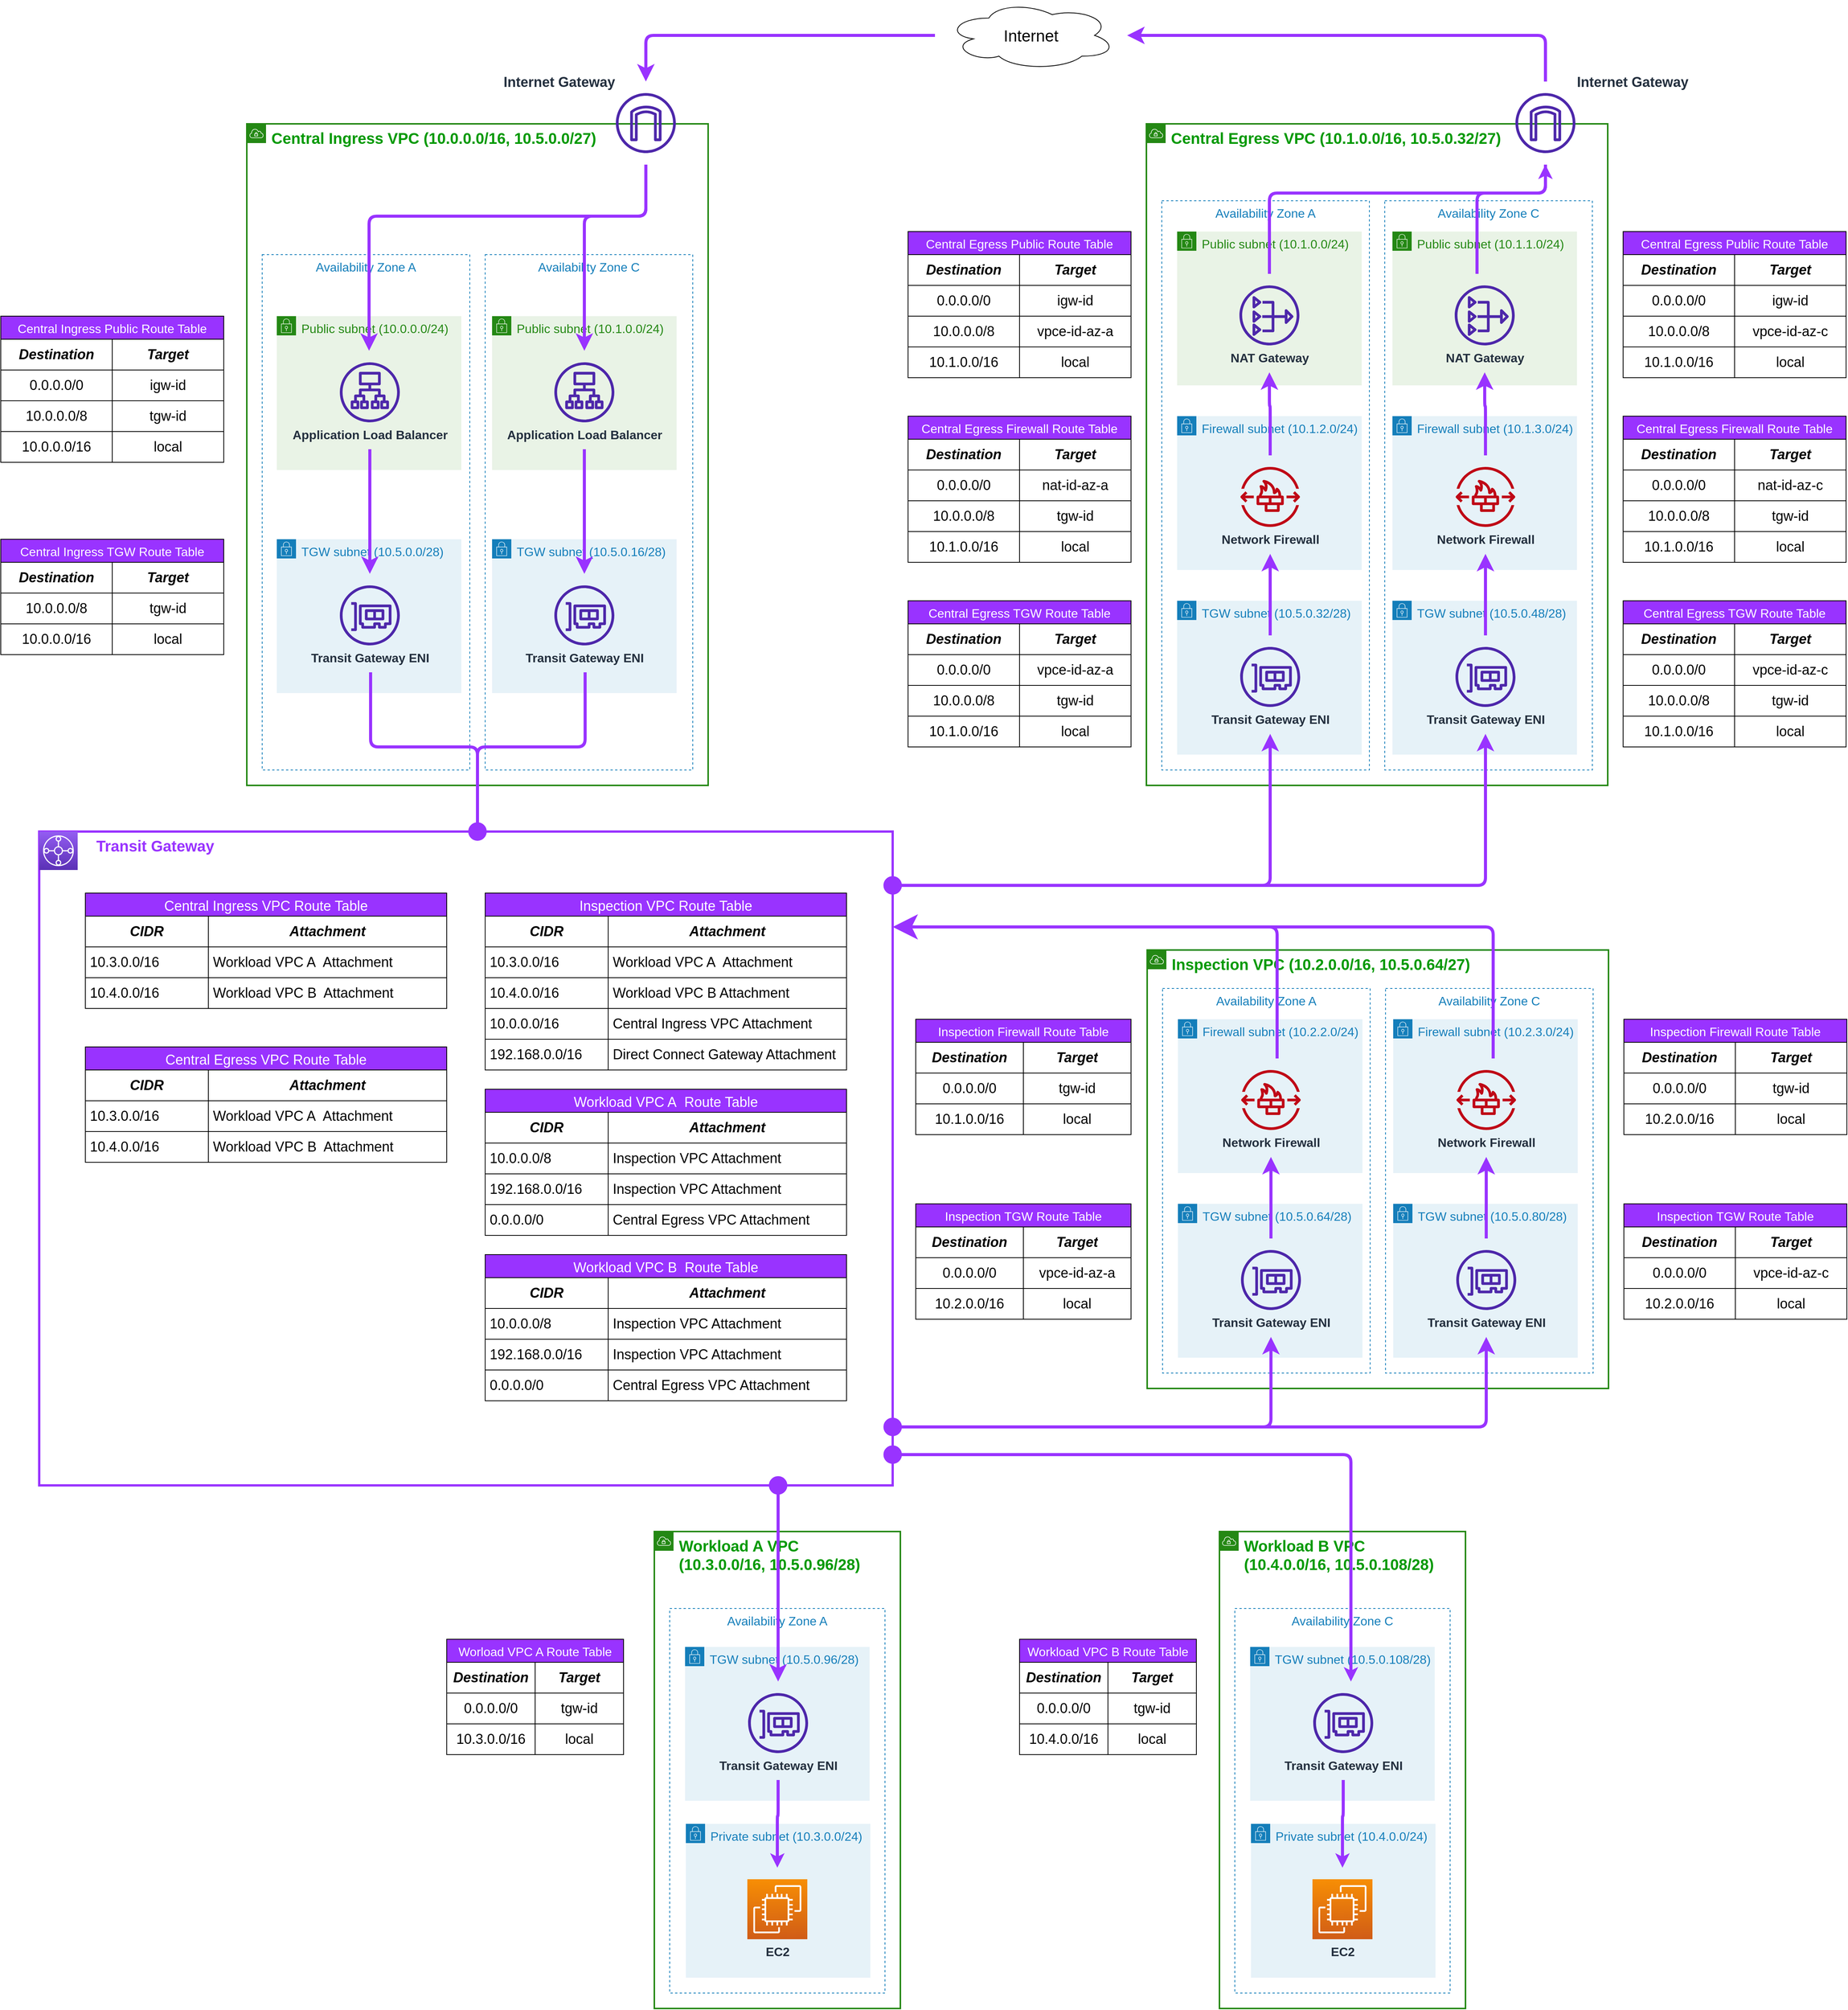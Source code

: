 <mxfile scale="1" border="20">
    <diagram id="3mV_5dCyKvdLCJNA6HSD" name="Page-1">
        <mxGraphModel dx="2478" dy="1215" grid="1" gridSize="10" guides="1" tooltips="1" connect="1" arrows="1" fold="1" page="1" pageScale="1" pageWidth="850" pageHeight="1100" background="#FFFFFF" math="0" shadow="0">
            <root>
                <mxCell id="0"/>
                <mxCell id="1" parent="0"/>
                <mxCell id="296" value="Availability Zone A" style="fillColor=none;strokeColor=#147EBA;dashed=1;verticalAlign=top;fontStyle=0;fontColor=#147EBA;fontSize=16;" vertex="1" parent="1">
                    <mxGeometry x="1471" y="1464" width="270" height="500" as="geometry"/>
                </mxCell>
                <mxCell id="154" value="             Transit Gateway" style="fillColor=none;strokeColor=#9933FF;verticalAlign=top;fontStyle=1;fontColor=#9933FF;fontSize=20;strokeWidth=3;align=left;" vertex="1" parent="1">
                    <mxGeometry x="10" y="1260" width="1110" height="850" as="geometry"/>
                </mxCell>
                <mxCell id="85" value="Availability Zone C" style="fillColor=none;strokeColor=#147EBA;dashed=1;verticalAlign=top;fontStyle=0;fontColor=#147EBA;fontSize=16;" vertex="1" parent="1">
                    <mxGeometry x="1760" y="440" width="270" height="740" as="geometry"/>
                </mxCell>
                <mxCell id="84" value="Availability Zone A" style="fillColor=none;strokeColor=#147EBA;dashed=1;verticalAlign=top;fontStyle=0;fontColor=#147EBA;fontSize=16;" vertex="1" parent="1">
                    <mxGeometry x="1470" y="440" width="270" height="740" as="geometry"/>
                </mxCell>
                <mxCell id="4" value="Availability Zone C" style="fillColor=none;strokeColor=#147EBA;dashed=1;verticalAlign=top;fontStyle=0;fontColor=#147EBA;fontSize=16;" vertex="1" parent="1">
                    <mxGeometry x="590" y="510" width="270" height="670" as="geometry"/>
                </mxCell>
                <mxCell id="3" value="Availability Zone A" style="fillColor=none;strokeColor=#147EBA;dashed=1;verticalAlign=top;fontStyle=0;fontColor=#147EBA;fontSize=16;" vertex="1" parent="1">
                    <mxGeometry x="300" y="510" width="270" height="670" as="geometry"/>
                </mxCell>
                <mxCell id="55" style="edgeStyle=orthogonalEdgeStyle;html=1;strokeColor=#9933FF;strokeWidth=4;fontSize=18;fontColor=#009900;sourcePerimeterSpacing=15;targetPerimeterSpacing=15;endSize=10;startSize=10;" edge="1" parent="1" source="2" target="11">
                    <mxGeometry relative="1" as="geometry"/>
                </mxCell>
                <mxCell id="92" style="edgeStyle=orthogonalEdgeStyle;html=1;strokeColor=#9933FF;strokeWidth=4;fontSize=16;fontColor=#FFFFFF;startArrow=classic;startFill=1;endArrow=none;endFill=0;sourcePerimeterSpacing=15;targetPerimeterSpacing=15;endSize=10;startSize=10;" edge="1" parent="1" source="2" target="87">
                    <mxGeometry relative="1" as="geometry"/>
                </mxCell>
                <mxCell id="2" value="Internet" style="ellipse;shape=cloud;whiteSpace=wrap;html=1;fontSize=21;" vertex="1" parent="1">
                    <mxGeometry x="1190" y="180" width="220" height="90" as="geometry"/>
                </mxCell>
                <mxCell id="5" value="Public subnet (10.0.0.0/24)" style="points=[[0,0],[0.25,0],[0.5,0],[0.75,0],[1,0],[1,0.25],[1,0.5],[1,0.75],[1,1],[0.75,1],[0.5,1],[0.25,1],[0,1],[0,0.75],[0,0.5],[0,0.25]];outlineConnect=0;gradientColor=none;html=1;whiteSpace=wrap;fontSize=16;fontStyle=0;container=1;pointerEvents=0;collapsible=0;recursiveResize=0;shape=mxgraph.aws4.group;grIcon=mxgraph.aws4.group_security_group;grStroke=0;strokeColor=#248814;fillColor=#E9F3E6;verticalAlign=top;align=left;spacingLeft=30;fontColor=#248814;dashed=0;" vertex="1" parent="1">
                    <mxGeometry x="319" y="590" width="240" height="200" as="geometry"/>
                </mxCell>
                <mxCell id="6" value="Public subnet (10.1.0.0/24)" style="points=[[0,0],[0.25,0],[0.5,0],[0.75,0],[1,0],[1,0.25],[1,0.5],[1,0.75],[1,1],[0.75,1],[0.5,1],[0.25,1],[0,1],[0,0.75],[0,0.5],[0,0.25]];outlineConnect=0;gradientColor=none;html=1;whiteSpace=wrap;fontSize=16;fontStyle=0;container=1;pointerEvents=0;collapsible=0;recursiveResize=0;shape=mxgraph.aws4.group;grIcon=mxgraph.aws4.group_security_group;grStroke=0;strokeColor=#248814;fillColor=#E9F3E6;verticalAlign=top;align=left;spacingLeft=30;fontColor=#248814;dashed=0;" vertex="1" parent="1">
                    <mxGeometry x="599" y="590" width="240" height="200" as="geometry"/>
                </mxCell>
                <mxCell id="9" value="TGW subnet&amp;nbsp;(10.5.0.0/28)" style="points=[[0,0],[0.25,0],[0.5,0],[0.75,0],[1,0],[1,0.25],[1,0.5],[1,0.75],[1,1],[0.75,1],[0.5,1],[0.25,1],[0,1],[0,0.75],[0,0.5],[0,0.25]];outlineConnect=0;gradientColor=none;html=1;whiteSpace=wrap;fontSize=16;fontStyle=0;container=1;pointerEvents=0;collapsible=0;recursiveResize=0;shape=mxgraph.aws4.group;grIcon=mxgraph.aws4.group_security_group;grStroke=0;strokeColor=#147EBA;fillColor=#E6F2F8;verticalAlign=top;align=left;spacingLeft=30;fontColor=#147EBA;dashed=0;" vertex="1" parent="1">
                    <mxGeometry x="319" y="880" width="240" height="200" as="geometry"/>
                </mxCell>
                <mxCell id="14" value="Transit Gateway ENI" style="sketch=0;outlineConnect=0;fontColor=#232F3E;gradientColor=none;fillColor=#4D27AA;strokeColor=none;dashed=0;verticalLabelPosition=bottom;verticalAlign=top;align=center;html=1;fontSize=16;fontStyle=1;aspect=fixed;pointerEvents=1;shape=mxgraph.aws4.elastic_network_interface;" vertex="1" parent="9">
                    <mxGeometry x="82" y="60" width="78" height="78" as="geometry"/>
                </mxCell>
                <mxCell id="10" value="TGW subnet&amp;nbsp;(10.5.0.16/28)" style="points=[[0,0],[0.25,0],[0.5,0],[0.75,0],[1,0],[1,0.25],[1,0.5],[1,0.75],[1,1],[0.75,1],[0.5,1],[0.25,1],[0,1],[0,0.75],[0,0.5],[0,0.25]];outlineConnect=0;gradientColor=none;html=1;whiteSpace=wrap;fontSize=16;fontStyle=0;container=1;pointerEvents=0;collapsible=0;recursiveResize=0;shape=mxgraph.aws4.group;grIcon=mxgraph.aws4.group_security_group;grStroke=0;strokeColor=#147EBA;fillColor=#E6F2F8;verticalAlign=top;align=left;spacingLeft=30;fontColor=#147EBA;dashed=0;" vertex="1" parent="1">
                    <mxGeometry x="599" y="880" width="240" height="200" as="geometry"/>
                </mxCell>
                <mxCell id="13" value="Transit Gateway ENI" style="sketch=0;outlineConnect=0;fontColor=#232F3E;gradientColor=none;fillColor=#4D27AA;strokeColor=none;dashed=0;verticalLabelPosition=bottom;verticalAlign=top;align=center;html=1;fontSize=16;fontStyle=1;aspect=fixed;pointerEvents=1;shape=mxgraph.aws4.elastic_network_interface;" vertex="1" parent="10">
                    <mxGeometry x="81" y="60" width="78" height="78" as="geometry"/>
                </mxCell>
                <mxCell id="15" style="edgeStyle=orthogonalEdgeStyle;html=1;fontSize=16;strokeWidth=4;strokeColor=#9933FF;targetPerimeterSpacing=15;sourcePerimeterSpacing=35;endSize=10;startSize=10;" edge="1" parent="1" source="12" target="14">
                    <mxGeometry relative="1" as="geometry"/>
                </mxCell>
                <mxCell id="30" value="Central Ingress Public Route Table" style="shape=table;startSize=30;container=1;collapsible=0;childLayout=tableLayout;fontSize=16;fillColor=#9933FF;strokeColor=#000000;fontColor=#FFFFFF;" vertex="1" parent="1">
                    <mxGeometry x="-40" y="590" width="290" height="190" as="geometry"/>
                </mxCell>
                <mxCell id="205" style="shape=tableRow;horizontal=0;startSize=0;swimlaneHead=0;swimlaneBody=0;top=0;left=0;bottom=0;right=0;collapsible=0;dropTarget=0;fillColor=none;points=[[0,0.5],[1,0.5]];portConstraint=eastwest;fontSize=18;" vertex="1" parent="30">
                    <mxGeometry y="30" width="290" height="40" as="geometry"/>
                </mxCell>
                <mxCell id="206" value="Destination" style="shape=partialRectangle;html=1;whiteSpace=wrap;connectable=0;overflow=hidden;fillColor=none;top=0;left=0;bottom=0;right=0;pointerEvents=1;fontSize=18;fontStyle=3" vertex="1" parent="205">
                    <mxGeometry width="145" height="40" as="geometry">
                        <mxRectangle width="145" height="40" as="alternateBounds"/>
                    </mxGeometry>
                </mxCell>
                <mxCell id="207" value="Target" style="shape=partialRectangle;html=1;whiteSpace=wrap;connectable=0;overflow=hidden;fillColor=none;top=0;left=0;bottom=0;right=0;pointerEvents=1;fontSize=18;fontStyle=3" vertex="1" parent="205">
                    <mxGeometry x="145" width="145" height="40" as="geometry">
                        <mxRectangle width="145" height="40" as="alternateBounds"/>
                    </mxGeometry>
                </mxCell>
                <mxCell id="31" value="" style="shape=tableRow;horizontal=0;startSize=0;swimlaneHead=0;swimlaneBody=0;top=0;left=0;bottom=0;right=0;collapsible=0;dropTarget=0;fillColor=none;points=[[0,0.5],[1,0.5]];portConstraint=eastwest;fontSize=18;" vertex="1" parent="30">
                    <mxGeometry y="70" width="290" height="40" as="geometry"/>
                </mxCell>
                <mxCell id="32" value="0.0.0.0/0" style="shape=partialRectangle;html=1;whiteSpace=wrap;connectable=0;overflow=hidden;fillColor=none;top=0;left=0;bottom=0;right=0;pointerEvents=1;fontSize=18;" vertex="1" parent="31">
                    <mxGeometry width="145" height="40" as="geometry">
                        <mxRectangle width="145" height="40" as="alternateBounds"/>
                    </mxGeometry>
                </mxCell>
                <mxCell id="33" value="igw-id" style="shape=partialRectangle;html=1;whiteSpace=wrap;connectable=0;overflow=hidden;fillColor=none;top=0;left=0;bottom=0;right=0;pointerEvents=1;fontSize=18;" vertex="1" parent="31">
                    <mxGeometry x="145" width="145" height="40" as="geometry">
                        <mxRectangle width="145" height="40" as="alternateBounds"/>
                    </mxGeometry>
                </mxCell>
                <mxCell id="34" value="" style="shape=tableRow;horizontal=0;startSize=0;swimlaneHead=0;swimlaneBody=0;top=0;left=0;bottom=0;right=0;collapsible=0;dropTarget=0;fillColor=none;points=[[0,0.5],[1,0.5]];portConstraint=eastwest;fontSize=18;" vertex="1" parent="30">
                    <mxGeometry y="110" width="290" height="40" as="geometry"/>
                </mxCell>
                <mxCell id="35" value="10.0.0.0/8" style="shape=partialRectangle;html=1;whiteSpace=wrap;connectable=0;overflow=hidden;fillColor=none;top=0;left=0;bottom=0;right=0;pointerEvents=1;fontSize=18;" vertex="1" parent="34">
                    <mxGeometry width="145" height="40" as="geometry">
                        <mxRectangle width="145" height="40" as="alternateBounds"/>
                    </mxGeometry>
                </mxCell>
                <mxCell id="36" value="tgw-id" style="shape=partialRectangle;html=1;whiteSpace=wrap;connectable=0;overflow=hidden;fillColor=none;top=0;left=0;bottom=0;right=0;pointerEvents=1;fontSize=18;" vertex="1" parent="34">
                    <mxGeometry x="145" width="145" height="40" as="geometry">
                        <mxRectangle width="145" height="40" as="alternateBounds"/>
                    </mxGeometry>
                </mxCell>
                <mxCell id="37" value="" style="shape=tableRow;horizontal=0;startSize=0;swimlaneHead=0;swimlaneBody=0;top=0;left=0;bottom=0;right=0;collapsible=0;dropTarget=0;fillColor=none;points=[[0,0.5],[1,0.5]];portConstraint=eastwest;fontSize=18;" vertex="1" parent="30">
                    <mxGeometry y="150" width="290" height="40" as="geometry"/>
                </mxCell>
                <mxCell id="38" value="10.0.0.0/16" style="shape=partialRectangle;html=1;whiteSpace=wrap;connectable=0;overflow=hidden;fillColor=none;top=0;left=0;bottom=0;right=0;pointerEvents=1;fontSize=18;" vertex="1" parent="37">
                    <mxGeometry width="145" height="40" as="geometry">
                        <mxRectangle width="145" height="40" as="alternateBounds"/>
                    </mxGeometry>
                </mxCell>
                <mxCell id="39" value="local" style="shape=partialRectangle;html=1;whiteSpace=wrap;connectable=0;overflow=hidden;fillColor=none;top=0;left=0;bottom=0;right=0;pointerEvents=1;fontSize=18;" vertex="1" parent="37">
                    <mxGeometry x="145" width="145" height="40" as="geometry">
                        <mxRectangle width="145" height="40" as="alternateBounds"/>
                    </mxGeometry>
                </mxCell>
                <mxCell id="50" value="Central Ingress VPC (10.0.0.0/16, 10.5.0.0/27)" style="points=[[0,0],[0.25,0],[0.5,0],[0.75,0],[1,0],[1,0.25],[1,0.5],[1,0.75],[1,1],[0.75,1],[0.5,1],[0.25,1],[0,1],[0,0.75],[0,0.5],[0,0.25]];outlineConnect=0;gradientColor=none;html=1;whiteSpace=wrap;fontSize=20;fontStyle=1;container=1;pointerEvents=0;collapsible=0;recursiveResize=0;shape=mxgraph.aws4.group;grIcon=mxgraph.aws4.group_vpc;strokeColor=#248814;fillColor=none;verticalAlign=top;align=left;spacingLeft=30;fontColor=#009900;dashed=0;strokeWidth=2;" vertex="1" parent="1">
                    <mxGeometry x="280" y="340" width="600" height="860" as="geometry"/>
                </mxCell>
                <mxCell id="511" style="edgeStyle=orthogonalEdgeStyle;html=1;strokeColor=#9933FF;strokeWidth=4;fontSize=16;fontColor=#000000;startArrow=none;startFill=0;endArrow=classic;endFill=1;sourcePerimeterSpacing=15;targetPerimeterSpacing=15;endSize=10;startSize=10;" edge="1" parent="50" source="11" target="509">
                    <mxGeometry relative="1" as="geometry">
                        <Array as="points">
                            <mxPoint x="519" y="120"/>
                            <mxPoint x="439" y="120"/>
                        </Array>
                    </mxGeometry>
                </mxCell>
                <mxCell id="11" value="Internet Gateway" style="sketch=0;outlineConnect=0;fontColor=#232F3E;gradientColor=none;fillColor=#4D27AA;strokeColor=none;dashed=0;verticalLabelPosition=top;verticalAlign=bottom;align=right;html=1;fontSize=18;fontStyle=1;aspect=fixed;pointerEvents=1;shape=mxgraph.aws4.internet_gateway;labelPosition=left;" vertex="1" parent="50">
                    <mxGeometry x="480" y="-40" width="78" height="78" as="geometry"/>
                </mxCell>
                <mxCell id="12" value="Application Load Balancer" style="sketch=0;outlineConnect=0;fontColor=#232F3E;gradientColor=none;fillColor=#4D27AA;strokeColor=none;dashed=0;verticalLabelPosition=bottom;verticalAlign=top;align=center;html=1;fontSize=16;fontStyle=1;aspect=fixed;pointerEvents=1;shape=mxgraph.aws4.application_load_balancer;" vertex="1" parent="50">
                    <mxGeometry x="121" y="310" width="78" height="78" as="geometry"/>
                </mxCell>
                <mxCell id="54" style="edgeStyle=orthogonalEdgeStyle;html=1;strokeColor=#9933FF;strokeWidth=4;fontSize=18;fontColor=#009900;sourcePerimeterSpacing=15;targetPerimeterSpacing=15;endSize=10;startSize=10;" edge="1" parent="50" source="11" target="12">
                    <mxGeometry relative="1" as="geometry">
                        <Array as="points">
                            <mxPoint x="519" y="120"/>
                            <mxPoint x="159" y="120"/>
                        </Array>
                    </mxGeometry>
                </mxCell>
                <mxCell id="509" value="Application Load Balancer" style="sketch=0;outlineConnect=0;fontColor=#232F3E;gradientColor=none;fillColor=#4D27AA;strokeColor=none;dashed=0;verticalLabelPosition=bottom;verticalAlign=top;align=center;html=1;fontSize=16;fontStyle=1;aspect=fixed;pointerEvents=1;shape=mxgraph.aws4.application_load_balancer;" vertex="1" parent="50">
                    <mxGeometry x="400" y="310" width="78" height="78" as="geometry"/>
                </mxCell>
                <mxCell id="56" value="Public subnet (10.1.0.0/24)" style="points=[[0,0],[0.25,0],[0.5,0],[0.75,0],[1,0],[1,0.25],[1,0.5],[1,0.75],[1,1],[0.75,1],[0.5,1],[0.25,1],[0,1],[0,0.75],[0,0.5],[0,0.25]];outlineConnect=0;gradientColor=none;html=1;whiteSpace=wrap;fontSize=16;fontStyle=0;container=1;pointerEvents=0;collapsible=0;recursiveResize=0;shape=mxgraph.aws4.group;grIcon=mxgraph.aws4.group_security_group;grStroke=0;strokeColor=#248814;fillColor=#E9F3E6;verticalAlign=top;align=left;spacingLeft=30;fontColor=#248814;dashed=0;" vertex="1" parent="1">
                    <mxGeometry x="1490" y="480" width="240" height="200" as="geometry"/>
                </mxCell>
                <mxCell id="80" value="NAT Gateway" style="sketch=0;outlineConnect=0;fontColor=#232F3E;gradientColor=none;fillColor=#4D27AA;strokeColor=none;dashed=0;verticalLabelPosition=bottom;verticalAlign=top;align=center;html=1;fontSize=16;fontStyle=1;aspect=fixed;pointerEvents=1;shape=mxgraph.aws4.nat_gateway;" vertex="1" parent="56">
                    <mxGeometry x="81" y="70" width="78" height="78" as="geometry"/>
                </mxCell>
                <mxCell id="57" value="Public subnet (10.1.1.0/24)" style="points=[[0,0],[0.25,0],[0.5,0],[0.75,0],[1,0],[1,0.25],[1,0.5],[1,0.75],[1,1],[0.75,1],[0.5,1],[0.25,1],[0,1],[0,0.75],[0,0.5],[0,0.25]];outlineConnect=0;gradientColor=none;html=1;whiteSpace=wrap;fontSize=16;fontStyle=0;container=1;pointerEvents=0;collapsible=0;recursiveResize=0;shape=mxgraph.aws4.group;grIcon=mxgraph.aws4.group_security_group;grStroke=0;strokeColor=#248814;fillColor=#E9F3E6;verticalAlign=top;align=left;spacingLeft=30;fontColor=#248814;dashed=0;" vertex="1" parent="1">
                    <mxGeometry x="1770" y="480" width="240" height="200" as="geometry"/>
                </mxCell>
                <mxCell id="82" value="NAT Gateway" style="sketch=0;outlineConnect=0;fontColor=#232F3E;gradientColor=none;fillColor=#4D27AA;strokeColor=none;dashed=0;verticalLabelPosition=bottom;verticalAlign=top;align=center;html=1;fontSize=16;fontStyle=1;aspect=fixed;pointerEvents=1;shape=mxgraph.aws4.nat_gateway;" vertex="1" parent="57">
                    <mxGeometry x="81" y="70" width="78" height="78" as="geometry"/>
                </mxCell>
                <mxCell id="58" value="Firewall subnet&amp;nbsp;(10.1.2.0/24)" style="points=[[0,0],[0.25,0],[0.5,0],[0.75,0],[1,0],[1,0.25],[1,0.5],[1,0.75],[1,1],[0.75,1],[0.5,1],[0.25,1],[0,1],[0,0.75],[0,0.5],[0,0.25]];outlineConnect=0;gradientColor=none;html=1;whiteSpace=wrap;fontSize=16;fontStyle=0;container=1;pointerEvents=0;collapsible=0;recursiveResize=0;shape=mxgraph.aws4.group;grIcon=mxgraph.aws4.group_security_group;grStroke=0;strokeColor=#147EBA;fillColor=#E6F2F8;verticalAlign=top;align=left;spacingLeft=30;fontColor=#147EBA;dashed=0;" vertex="1" parent="1">
                    <mxGeometry x="1490" y="720" width="240" height="200" as="geometry"/>
                </mxCell>
                <mxCell id="75" value="Network Firewall" style="sketch=0;outlineConnect=0;fontColor=#232F3E;gradientColor=none;fillColor=#BF0816;strokeColor=none;dashed=0;verticalLabelPosition=bottom;verticalAlign=top;align=center;html=1;fontSize=16;fontStyle=1;aspect=fixed;pointerEvents=1;shape=mxgraph.aws4.network_firewall_endpoints;" vertex="1" parent="58">
                    <mxGeometry x="82" y="66" width="78" height="78" as="geometry"/>
                </mxCell>
                <mxCell id="60" value="Firewall subnet&amp;nbsp;(10.1.3.0/24)" style="points=[[0,0],[0.25,0],[0.5,0],[0.75,0],[1,0],[1,0.25],[1,0.5],[1,0.75],[1,1],[0.75,1],[0.5,1],[0.25,1],[0,1],[0,0.75],[0,0.5],[0,0.25]];outlineConnect=0;gradientColor=none;html=1;whiteSpace=wrap;fontSize=16;fontStyle=0;container=1;pointerEvents=0;collapsible=0;recursiveResize=0;shape=mxgraph.aws4.group;grIcon=mxgraph.aws4.group_security_group;grStroke=0;strokeColor=#147EBA;fillColor=#E6F2F8;verticalAlign=top;align=left;spacingLeft=30;fontColor=#147EBA;dashed=0;" vertex="1" parent="1">
                    <mxGeometry x="1770" y="720" width="240" height="200" as="geometry"/>
                </mxCell>
                <mxCell id="76" value="Network Firewall" style="sketch=0;outlineConnect=0;fontColor=#232F3E;gradientColor=none;fillColor=#BF0816;strokeColor=none;dashed=0;verticalLabelPosition=bottom;verticalAlign=top;align=center;html=1;fontSize=16;fontStyle=1;aspect=fixed;pointerEvents=1;shape=mxgraph.aws4.network_firewall_endpoints;" vertex="1" parent="60">
                    <mxGeometry x="82" y="66" width="78" height="78" as="geometry"/>
                </mxCell>
                <mxCell id="63" value="TGW subnet&amp;nbsp;(10.5.0.32/28)" style="points=[[0,0],[0.25,0],[0.5,0],[0.75,0],[1,0],[1,0.25],[1,0.5],[1,0.75],[1,1],[0.75,1],[0.5,1],[0.25,1],[0,1],[0,0.75],[0,0.5],[0,0.25]];outlineConnect=0;gradientColor=none;html=1;whiteSpace=wrap;fontSize=16;fontStyle=0;container=1;pointerEvents=0;collapsible=0;recursiveResize=0;shape=mxgraph.aws4.group;grIcon=mxgraph.aws4.group_security_group;grStroke=0;strokeColor=#147EBA;fillColor=#E6F2F8;verticalAlign=top;align=left;spacingLeft=30;fontColor=#147EBA;dashed=0;" vertex="1" parent="1">
                    <mxGeometry x="1490" y="960" width="240" height="200" as="geometry"/>
                </mxCell>
                <mxCell id="64" value="Transit Gateway ENI" style="sketch=0;outlineConnect=0;fontColor=#232F3E;gradientColor=none;fillColor=#4D27AA;strokeColor=none;dashed=0;verticalLabelPosition=bottom;verticalAlign=top;align=center;html=1;fontSize=16;fontStyle=1;aspect=fixed;pointerEvents=1;shape=mxgraph.aws4.elastic_network_interface;" vertex="1" parent="63">
                    <mxGeometry x="82" y="60" width="78" height="78" as="geometry"/>
                </mxCell>
                <mxCell id="65" value="TGW subnet&amp;nbsp;(10.5.0.48/28)" style="points=[[0,0],[0.25,0],[0.5,0],[0.75,0],[1,0],[1,0.25],[1,0.5],[1,0.75],[1,1],[0.75,1],[0.5,1],[0.25,1],[0,1],[0,0.75],[0,0.5],[0,0.25]];outlineConnect=0;gradientColor=none;html=1;whiteSpace=wrap;fontSize=16;fontStyle=0;container=1;pointerEvents=0;collapsible=0;recursiveResize=0;shape=mxgraph.aws4.group;grIcon=mxgraph.aws4.group_security_group;grStroke=0;strokeColor=#147EBA;fillColor=#E6F2F8;verticalAlign=top;align=left;spacingLeft=30;fontColor=#147EBA;dashed=0;" vertex="1" parent="1">
                    <mxGeometry x="1770" y="960" width="240" height="200" as="geometry"/>
                </mxCell>
                <mxCell id="66" value="Transit Gateway ENI" style="sketch=0;outlineConnect=0;fontColor=#232F3E;gradientColor=none;fillColor=#4D27AA;strokeColor=none;dashed=0;verticalLabelPosition=bottom;verticalAlign=top;align=center;html=1;fontSize=16;fontStyle=1;aspect=fixed;pointerEvents=1;shape=mxgraph.aws4.elastic_network_interface;" vertex="1" parent="65">
                    <mxGeometry x="82" y="60" width="78" height="78" as="geometry"/>
                </mxCell>
                <mxCell id="67" value="Central Ingress TGW Route Table" style="shape=table;startSize=30;container=1;collapsible=0;childLayout=tableLayout;strokeColor=#000000;fontSize=16;fontColor=#FFFFFF;fillColor=#9933FF;" vertex="1" parent="1">
                    <mxGeometry x="-40" y="880" width="290" height="150" as="geometry"/>
                </mxCell>
                <mxCell id="208" style="shape=tableRow;horizontal=0;startSize=0;swimlaneHead=0;swimlaneBody=0;top=0;left=0;bottom=0;right=0;collapsible=0;dropTarget=0;fillColor=none;points=[[0,0.5],[1,0.5]];portConstraint=eastwest;strokeColor=#000000;fontSize=18;fontColor=#009900;" vertex="1" parent="67">
                    <mxGeometry y="30" width="290" height="40" as="geometry"/>
                </mxCell>
                <mxCell id="209" value="Destination" style="shape=partialRectangle;html=1;whiteSpace=wrap;connectable=0;overflow=hidden;fillColor=none;top=0;left=0;bottom=0;right=0;pointerEvents=1;strokeColor=#000000;fontSize=18;fontColor=#000000;fontStyle=3" vertex="1" parent="208">
                    <mxGeometry width="145" height="40" as="geometry">
                        <mxRectangle width="145" height="40" as="alternateBounds"/>
                    </mxGeometry>
                </mxCell>
                <mxCell id="210" value="Target" style="shape=partialRectangle;html=1;whiteSpace=wrap;connectable=0;overflow=hidden;fillColor=none;top=0;left=0;bottom=0;right=0;pointerEvents=1;strokeColor=#000000;fontSize=18;fontColor=#000000;fontStyle=3" vertex="1" parent="208">
                    <mxGeometry x="145" width="145" height="40" as="geometry">
                        <mxRectangle width="145" height="40" as="alternateBounds"/>
                    </mxGeometry>
                </mxCell>
                <mxCell id="68" value="" style="shape=tableRow;horizontal=0;startSize=0;swimlaneHead=0;swimlaneBody=0;top=0;left=0;bottom=0;right=0;collapsible=0;dropTarget=0;fillColor=none;points=[[0,0.5],[1,0.5]];portConstraint=eastwest;strokeColor=#000000;fontSize=18;fontColor=#009900;" vertex="1" parent="67">
                    <mxGeometry y="70" width="290" height="40" as="geometry"/>
                </mxCell>
                <mxCell id="69" value="&lt;span style=&quot;color: rgb(0, 0, 0); font-size: 18px;&quot;&gt;10.0.0.0/8&lt;/span&gt;" style="shape=partialRectangle;html=1;whiteSpace=wrap;connectable=0;overflow=hidden;fillColor=none;top=0;left=0;bottom=0;right=0;pointerEvents=1;strokeColor=#000000;fontSize=18;fontColor=#009900;" vertex="1" parent="68">
                    <mxGeometry width="145" height="40" as="geometry">
                        <mxRectangle width="145" height="40" as="alternateBounds"/>
                    </mxGeometry>
                </mxCell>
                <mxCell id="70" value="&lt;span style=&quot;color: rgb(0, 0, 0); font-size: 18px;&quot;&gt;tgw-id&lt;/span&gt;" style="shape=partialRectangle;html=1;whiteSpace=wrap;connectable=0;overflow=hidden;fillColor=none;top=0;left=0;bottom=0;right=0;pointerEvents=1;strokeColor=#000000;fontSize=18;fontColor=#009900;" vertex="1" parent="68">
                    <mxGeometry x="145" width="145" height="40" as="geometry">
                        <mxRectangle width="145" height="40" as="alternateBounds"/>
                    </mxGeometry>
                </mxCell>
                <mxCell id="71" value="" style="shape=tableRow;horizontal=0;startSize=0;swimlaneHead=0;swimlaneBody=0;top=0;left=0;bottom=0;right=0;collapsible=0;dropTarget=0;fillColor=none;points=[[0,0.5],[1,0.5]];portConstraint=eastwest;strokeColor=#000000;fontSize=18;fontColor=#009900;" vertex="1" parent="67">
                    <mxGeometry y="110" width="290" height="40" as="geometry"/>
                </mxCell>
                <mxCell id="72" value="&lt;span style=&quot;color: rgb(0, 0, 0); font-size: 18px;&quot;&gt;10.0.0.0/16&lt;/span&gt;" style="shape=partialRectangle;html=1;whiteSpace=wrap;connectable=0;overflow=hidden;fillColor=none;top=0;left=0;bottom=0;right=0;pointerEvents=1;strokeColor=#000000;fontSize=18;fontColor=#009900;" vertex="1" parent="71">
                    <mxGeometry width="145" height="40" as="geometry">
                        <mxRectangle width="145" height="40" as="alternateBounds"/>
                    </mxGeometry>
                </mxCell>
                <mxCell id="73" value="&lt;span style=&quot;color: rgb(0, 0, 0); font-size: 18px;&quot;&gt;local&lt;/span&gt;" style="shape=partialRectangle;html=1;whiteSpace=wrap;connectable=0;overflow=hidden;fillColor=none;top=0;left=0;bottom=0;right=0;pointerEvents=1;strokeColor=#000000;fontSize=18;fontColor=#009900;" vertex="1" parent="71">
                    <mxGeometry x="145" width="145" height="40" as="geometry">
                        <mxRectangle width="145" height="40" as="alternateBounds"/>
                    </mxGeometry>
                </mxCell>
                <mxCell id="78" style="edgeStyle=orthogonalEdgeStyle;html=1;strokeColor=#9933FF;strokeWidth=4;fontSize=16;fontColor=#FFFFFF;sourcePerimeterSpacing=35;targetPerimeterSpacing=15;startArrow=classic;startFill=1;endArrow=none;endFill=0;endSize=10;startSize=10;" edge="1" parent="1" source="75" target="64">
                    <mxGeometry relative="1" as="geometry"/>
                </mxCell>
                <mxCell id="79" style="edgeStyle=orthogonalEdgeStyle;html=1;strokeColor=#9933FF;strokeWidth=4;fontSize=16;fontColor=#FFFFFF;sourcePerimeterSpacing=35;targetPerimeterSpacing=15;endArrow=none;endFill=0;startArrow=classic;startFill=1;endSize=10;startSize=10;" edge="1" parent="1" source="76" target="66">
                    <mxGeometry relative="1" as="geometry"/>
                </mxCell>
                <mxCell id="81" style="edgeStyle=orthogonalEdgeStyle;html=1;strokeColor=#9933FF;strokeWidth=4;fontSize=16;fontColor=#FFFFFF;sourcePerimeterSpacing=35;targetPerimeterSpacing=15;startArrow=classic;startFill=1;endArrow=none;endFill=0;endSize=10;startSize=10;" edge="1" parent="1" source="80" target="75">
                    <mxGeometry relative="1" as="geometry"/>
                </mxCell>
                <mxCell id="83" style="edgeStyle=orthogonalEdgeStyle;html=1;strokeColor=#9933FF;strokeWidth=4;fontSize=16;fontColor=#FFFFFF;sourcePerimeterSpacing=35;targetPerimeterSpacing=15;startArrow=classic;startFill=1;endArrow=none;endFill=0;endSize=10;startSize=10;" edge="1" parent="1" source="82" target="76">
                    <mxGeometry relative="1" as="geometry"/>
                </mxCell>
                <mxCell id="86" value="Central Egress VPC (10.1.0.0/16, 10.5.0.32/27)" style="points=[[0,0],[0.25,0],[0.5,0],[0.75,0],[1,0],[1,0.25],[1,0.5],[1,0.75],[1,1],[0.75,1],[0.5,1],[0.25,1],[0,1],[0,0.75],[0,0.5],[0,0.25]];outlineConnect=0;gradientColor=none;html=1;whiteSpace=wrap;fontSize=20;fontStyle=1;container=1;pointerEvents=0;collapsible=0;recursiveResize=0;shape=mxgraph.aws4.group;grIcon=mxgraph.aws4.group_vpc;strokeColor=#248814;fillColor=none;verticalAlign=top;align=left;spacingLeft=30;fontColor=#009900;dashed=0;strokeWidth=2;" vertex="1" parent="1">
                    <mxGeometry x="1450" y="340" width="600" height="860" as="geometry"/>
                </mxCell>
                <mxCell id="87" value="Internet Gateway" style="sketch=0;outlineConnect=0;fontColor=#232F3E;gradientColor=none;fillColor=#4D27AA;strokeColor=none;dashed=0;verticalLabelPosition=top;verticalAlign=bottom;align=left;html=1;fontSize=18;fontStyle=1;aspect=fixed;pointerEvents=1;shape=mxgraph.aws4.internet_gateway;labelPosition=right;" vertex="1" parent="86">
                    <mxGeometry x="480" y="-40" width="78" height="78" as="geometry"/>
                </mxCell>
                <mxCell id="90" style="edgeStyle=orthogonalEdgeStyle;html=1;strokeColor=#9933FF;strokeWidth=4;fontSize=16;fontColor=#FFFFFF;startArrow=none;startFill=0;endArrow=none;endFill=0;sourcePerimeterSpacing=15;targetPerimeterSpacing=15;endSize=10;startSize=10;" edge="1" parent="1" source="80" target="87">
                    <mxGeometry relative="1" as="geometry">
                        <Array as="points">
                            <mxPoint x="1610" y="430"/>
                            <mxPoint x="1969" y="430"/>
                        </Array>
                    </mxGeometry>
                </mxCell>
                <mxCell id="91" style="edgeStyle=orthogonalEdgeStyle;html=1;strokeColor=#9933FF;strokeWidth=4;fontSize=16;fontColor=#FFFFFF;startArrow=none;startFill=0;endArrow=classic;endFill=1;sourcePerimeterSpacing=15;targetPerimeterSpacing=15;" edge="1" parent="1" source="82" target="87">
                    <mxGeometry relative="1" as="geometry">
                        <Array as="points">
                            <mxPoint x="1880" y="430"/>
                            <mxPoint x="1969" y="430"/>
                        </Array>
                    </mxGeometry>
                </mxCell>
                <mxCell id="93" value="Central Egress Public Route Table" style="shape=table;startSize=30;container=1;collapsible=0;childLayout=tableLayout;fontSize=16;fillColor=#9933FF;strokeColor=#000000;fontColor=#FFFFFF;" vertex="1" parent="1">
                    <mxGeometry x="1140" y="480" width="290" height="190" as="geometry"/>
                </mxCell>
                <mxCell id="211" style="shape=tableRow;horizontal=0;startSize=0;swimlaneHead=0;swimlaneBody=0;top=0;left=0;bottom=0;right=0;collapsible=0;dropTarget=0;fillColor=none;points=[[0,0.5],[1,0.5]];portConstraint=eastwest;fontSize=18;" vertex="1" parent="93">
                    <mxGeometry y="30" width="290" height="40" as="geometry"/>
                </mxCell>
                <mxCell id="212" value="&lt;span style=&quot;font-style: italic; font-weight: 700;&quot;&gt;Destination&lt;/span&gt;" style="shape=partialRectangle;html=1;whiteSpace=wrap;connectable=0;overflow=hidden;fillColor=none;top=0;left=0;bottom=0;right=0;pointerEvents=1;fontSize=18;" vertex="1" parent="211">
                    <mxGeometry width="145" height="40" as="geometry">
                        <mxRectangle width="145" height="40" as="alternateBounds"/>
                    </mxGeometry>
                </mxCell>
                <mxCell id="213" value="&lt;span style=&quot;font-style: italic; font-weight: 700;&quot;&gt;Target&lt;/span&gt;" style="shape=partialRectangle;html=1;whiteSpace=wrap;connectable=0;overflow=hidden;fillColor=none;top=0;left=0;bottom=0;right=0;pointerEvents=1;fontSize=18;" vertex="1" parent="211">
                    <mxGeometry x="145" width="145" height="40" as="geometry">
                        <mxRectangle width="145" height="40" as="alternateBounds"/>
                    </mxGeometry>
                </mxCell>
                <mxCell id="94" value="" style="shape=tableRow;horizontal=0;startSize=0;swimlaneHead=0;swimlaneBody=0;top=0;left=0;bottom=0;right=0;collapsible=0;dropTarget=0;fillColor=none;points=[[0,0.5],[1,0.5]];portConstraint=eastwest;fontSize=18;" vertex="1" parent="93">
                    <mxGeometry y="70" width="290" height="40" as="geometry"/>
                </mxCell>
                <mxCell id="95" value="0.0.0.0/0" style="shape=partialRectangle;html=1;whiteSpace=wrap;connectable=0;overflow=hidden;fillColor=none;top=0;left=0;bottom=0;right=0;pointerEvents=1;fontSize=18;" vertex="1" parent="94">
                    <mxGeometry width="145" height="40" as="geometry">
                        <mxRectangle width="145" height="40" as="alternateBounds"/>
                    </mxGeometry>
                </mxCell>
                <mxCell id="96" value="igw-id" style="shape=partialRectangle;html=1;whiteSpace=wrap;connectable=0;overflow=hidden;fillColor=none;top=0;left=0;bottom=0;right=0;pointerEvents=1;fontSize=18;" vertex="1" parent="94">
                    <mxGeometry x="145" width="145" height="40" as="geometry">
                        <mxRectangle width="145" height="40" as="alternateBounds"/>
                    </mxGeometry>
                </mxCell>
                <mxCell id="97" value="" style="shape=tableRow;horizontal=0;startSize=0;swimlaneHead=0;swimlaneBody=0;top=0;left=0;bottom=0;right=0;collapsible=0;dropTarget=0;fillColor=none;points=[[0,0.5],[1,0.5]];portConstraint=eastwest;fontSize=18;" vertex="1" parent="93">
                    <mxGeometry y="110" width="290" height="40" as="geometry"/>
                </mxCell>
                <mxCell id="98" value="10.0.0.0/8" style="shape=partialRectangle;html=1;whiteSpace=wrap;connectable=0;overflow=hidden;fillColor=none;top=0;left=0;bottom=0;right=0;pointerEvents=1;fontSize=18;" vertex="1" parent="97">
                    <mxGeometry width="145" height="40" as="geometry">
                        <mxRectangle width="145" height="40" as="alternateBounds"/>
                    </mxGeometry>
                </mxCell>
                <mxCell id="99" value="vpce-id-az-a" style="shape=partialRectangle;html=1;whiteSpace=wrap;connectable=0;overflow=hidden;fillColor=none;top=0;left=0;bottom=0;right=0;pointerEvents=1;fontSize=18;" vertex="1" parent="97">
                    <mxGeometry x="145" width="145" height="40" as="geometry">
                        <mxRectangle width="145" height="40" as="alternateBounds"/>
                    </mxGeometry>
                </mxCell>
                <mxCell id="100" value="" style="shape=tableRow;horizontal=0;startSize=0;swimlaneHead=0;swimlaneBody=0;top=0;left=0;bottom=0;right=0;collapsible=0;dropTarget=0;fillColor=none;points=[[0,0.5],[1,0.5]];portConstraint=eastwest;fontSize=18;" vertex="1" parent="93">
                    <mxGeometry y="150" width="290" height="40" as="geometry"/>
                </mxCell>
                <mxCell id="101" value="10.1.0.0/16" style="shape=partialRectangle;html=1;whiteSpace=wrap;connectable=0;overflow=hidden;fillColor=none;top=0;left=0;bottom=0;right=0;pointerEvents=1;fontSize=18;" vertex="1" parent="100">
                    <mxGeometry width="145" height="40" as="geometry">
                        <mxRectangle width="145" height="40" as="alternateBounds"/>
                    </mxGeometry>
                </mxCell>
                <mxCell id="102" value="local" style="shape=partialRectangle;html=1;whiteSpace=wrap;connectable=0;overflow=hidden;fillColor=none;top=0;left=0;bottom=0;right=0;pointerEvents=1;fontSize=18;" vertex="1" parent="100">
                    <mxGeometry x="145" width="145" height="40" as="geometry">
                        <mxRectangle width="145" height="40" as="alternateBounds"/>
                    </mxGeometry>
                </mxCell>
                <mxCell id="103" value="Central Egress Public Route Table" style="shape=table;startSize=30;container=1;collapsible=0;childLayout=tableLayout;fontSize=16;fillColor=#9933FF;strokeColor=#000000;fontColor=#FFFFFF;" vertex="1" parent="1">
                    <mxGeometry x="2070" y="480" width="290" height="190" as="geometry"/>
                </mxCell>
                <mxCell id="226" style="shape=tableRow;horizontal=0;startSize=0;swimlaneHead=0;swimlaneBody=0;top=0;left=0;bottom=0;right=0;collapsible=0;dropTarget=0;fillColor=none;points=[[0,0.5],[1,0.5]];portConstraint=eastwest;fontSize=18;" vertex="1" parent="103">
                    <mxGeometry y="30" width="290" height="40" as="geometry"/>
                </mxCell>
                <mxCell id="227" value="&lt;span style=&quot;font-style: italic; font-weight: 700;&quot;&gt;Destination&lt;/span&gt;" style="shape=partialRectangle;html=1;whiteSpace=wrap;connectable=0;overflow=hidden;fillColor=none;top=0;left=0;bottom=0;right=0;pointerEvents=1;fontSize=18;" vertex="1" parent="226">
                    <mxGeometry width="145" height="40" as="geometry">
                        <mxRectangle width="145" height="40" as="alternateBounds"/>
                    </mxGeometry>
                </mxCell>
                <mxCell id="228" value="&lt;span style=&quot;font-style: italic; font-weight: 700;&quot;&gt;Target&lt;/span&gt;" style="shape=partialRectangle;html=1;whiteSpace=wrap;connectable=0;overflow=hidden;fillColor=none;top=0;left=0;bottom=0;right=0;pointerEvents=1;fontSize=18;" vertex="1" parent="226">
                    <mxGeometry x="145" width="145" height="40" as="geometry">
                        <mxRectangle width="145" height="40" as="alternateBounds"/>
                    </mxGeometry>
                </mxCell>
                <mxCell id="104" value="" style="shape=tableRow;horizontal=0;startSize=0;swimlaneHead=0;swimlaneBody=0;top=0;left=0;bottom=0;right=0;collapsible=0;dropTarget=0;fillColor=none;points=[[0,0.5],[1,0.5]];portConstraint=eastwest;fontSize=18;" vertex="1" parent="103">
                    <mxGeometry y="70" width="290" height="40" as="geometry"/>
                </mxCell>
                <mxCell id="105" value="0.0.0.0/0" style="shape=partialRectangle;html=1;whiteSpace=wrap;connectable=0;overflow=hidden;fillColor=none;top=0;left=0;bottom=0;right=0;pointerEvents=1;fontSize=18;" vertex="1" parent="104">
                    <mxGeometry width="145" height="40" as="geometry">
                        <mxRectangle width="145" height="40" as="alternateBounds"/>
                    </mxGeometry>
                </mxCell>
                <mxCell id="106" value="igw-id" style="shape=partialRectangle;html=1;whiteSpace=wrap;connectable=0;overflow=hidden;fillColor=none;top=0;left=0;bottom=0;right=0;pointerEvents=1;fontSize=18;" vertex="1" parent="104">
                    <mxGeometry x="145" width="145" height="40" as="geometry">
                        <mxRectangle width="145" height="40" as="alternateBounds"/>
                    </mxGeometry>
                </mxCell>
                <mxCell id="107" value="" style="shape=tableRow;horizontal=0;startSize=0;swimlaneHead=0;swimlaneBody=0;top=0;left=0;bottom=0;right=0;collapsible=0;dropTarget=0;fillColor=none;points=[[0,0.5],[1,0.5]];portConstraint=eastwest;fontSize=18;" vertex="1" parent="103">
                    <mxGeometry y="110" width="290" height="40" as="geometry"/>
                </mxCell>
                <mxCell id="108" value="10.0.0.0/8" style="shape=partialRectangle;html=1;whiteSpace=wrap;connectable=0;overflow=hidden;fillColor=none;top=0;left=0;bottom=0;right=0;pointerEvents=1;fontSize=18;" vertex="1" parent="107">
                    <mxGeometry width="145" height="40" as="geometry">
                        <mxRectangle width="145" height="40" as="alternateBounds"/>
                    </mxGeometry>
                </mxCell>
                <mxCell id="109" value="vpce-id-az-c" style="shape=partialRectangle;html=1;whiteSpace=wrap;connectable=0;overflow=hidden;fillColor=none;top=0;left=0;bottom=0;right=0;pointerEvents=1;fontSize=18;" vertex="1" parent="107">
                    <mxGeometry x="145" width="145" height="40" as="geometry">
                        <mxRectangle width="145" height="40" as="alternateBounds"/>
                    </mxGeometry>
                </mxCell>
                <mxCell id="110" value="" style="shape=tableRow;horizontal=0;startSize=0;swimlaneHead=0;swimlaneBody=0;top=0;left=0;bottom=0;right=0;collapsible=0;dropTarget=0;fillColor=none;points=[[0,0.5],[1,0.5]];portConstraint=eastwest;fontSize=18;" vertex="1" parent="103">
                    <mxGeometry y="150" width="290" height="40" as="geometry"/>
                </mxCell>
                <mxCell id="111" value="10.1.0.0/16" style="shape=partialRectangle;html=1;whiteSpace=wrap;connectable=0;overflow=hidden;fillColor=none;top=0;left=0;bottom=0;right=0;pointerEvents=1;fontSize=18;" vertex="1" parent="110">
                    <mxGeometry width="145" height="40" as="geometry">
                        <mxRectangle width="145" height="40" as="alternateBounds"/>
                    </mxGeometry>
                </mxCell>
                <mxCell id="112" value="local" style="shape=partialRectangle;html=1;whiteSpace=wrap;connectable=0;overflow=hidden;fillColor=none;top=0;left=0;bottom=0;right=0;pointerEvents=1;fontSize=18;" vertex="1" parent="110">
                    <mxGeometry x="145" width="145" height="40" as="geometry">
                        <mxRectangle width="145" height="40" as="alternateBounds"/>
                    </mxGeometry>
                </mxCell>
                <mxCell id="113" value="Central Egress Firewall Route Table" style="shape=table;startSize=30;container=1;collapsible=0;childLayout=tableLayout;fontSize=16;fillColor=#9933FF;strokeColor=#000000;fontColor=#FFFFFF;" vertex="1" parent="1">
                    <mxGeometry x="2070" y="720" width="290" height="190" as="geometry"/>
                </mxCell>
                <mxCell id="220" style="shape=tableRow;horizontal=0;startSize=0;swimlaneHead=0;swimlaneBody=0;top=0;left=0;bottom=0;right=0;collapsible=0;dropTarget=0;fillColor=none;points=[[0,0.5],[1,0.5]];portConstraint=eastwest;fontSize=18;" vertex="1" parent="113">
                    <mxGeometry y="30" width="290" height="40" as="geometry"/>
                </mxCell>
                <mxCell id="221" value="&lt;span style=&quot;font-style: italic; font-weight: 700;&quot;&gt;Destination&lt;/span&gt;" style="shape=partialRectangle;html=1;whiteSpace=wrap;connectable=0;overflow=hidden;fillColor=none;top=0;left=0;bottom=0;right=0;pointerEvents=1;fontSize=18;" vertex="1" parent="220">
                    <mxGeometry width="145" height="40" as="geometry">
                        <mxRectangle width="145" height="40" as="alternateBounds"/>
                    </mxGeometry>
                </mxCell>
                <mxCell id="222" value="&lt;span style=&quot;font-style: italic; font-weight: 700;&quot;&gt;Target&lt;/span&gt;" style="shape=partialRectangle;html=1;whiteSpace=wrap;connectable=0;overflow=hidden;fillColor=none;top=0;left=0;bottom=0;right=0;pointerEvents=1;fontSize=18;" vertex="1" parent="220">
                    <mxGeometry x="145" width="145" height="40" as="geometry">
                        <mxRectangle width="145" height="40" as="alternateBounds"/>
                    </mxGeometry>
                </mxCell>
                <mxCell id="114" value="" style="shape=tableRow;horizontal=0;startSize=0;swimlaneHead=0;swimlaneBody=0;top=0;left=0;bottom=0;right=0;collapsible=0;dropTarget=0;fillColor=none;points=[[0,0.5],[1,0.5]];portConstraint=eastwest;fontSize=18;" vertex="1" parent="113">
                    <mxGeometry y="70" width="290" height="40" as="geometry"/>
                </mxCell>
                <mxCell id="115" value="0.0.0.0/0" style="shape=partialRectangle;html=1;whiteSpace=wrap;connectable=0;overflow=hidden;fillColor=none;top=0;left=0;bottom=0;right=0;pointerEvents=1;fontSize=18;" vertex="1" parent="114">
                    <mxGeometry width="145" height="40" as="geometry">
                        <mxRectangle width="145" height="40" as="alternateBounds"/>
                    </mxGeometry>
                </mxCell>
                <mxCell id="116" value="nat-id-az-c" style="shape=partialRectangle;html=1;whiteSpace=wrap;connectable=0;overflow=hidden;fillColor=none;top=0;left=0;bottom=0;right=0;pointerEvents=1;fontSize=18;" vertex="1" parent="114">
                    <mxGeometry x="145" width="145" height="40" as="geometry">
                        <mxRectangle width="145" height="40" as="alternateBounds"/>
                    </mxGeometry>
                </mxCell>
                <mxCell id="117" value="" style="shape=tableRow;horizontal=0;startSize=0;swimlaneHead=0;swimlaneBody=0;top=0;left=0;bottom=0;right=0;collapsible=0;dropTarget=0;fillColor=none;points=[[0,0.5],[1,0.5]];portConstraint=eastwest;fontSize=18;" vertex="1" parent="113">
                    <mxGeometry y="110" width="290" height="40" as="geometry"/>
                </mxCell>
                <mxCell id="118" value="10.0.0.0/8" style="shape=partialRectangle;html=1;whiteSpace=wrap;connectable=0;overflow=hidden;fillColor=none;top=0;left=0;bottom=0;right=0;pointerEvents=1;fontSize=18;" vertex="1" parent="117">
                    <mxGeometry width="145" height="40" as="geometry">
                        <mxRectangle width="145" height="40" as="alternateBounds"/>
                    </mxGeometry>
                </mxCell>
                <mxCell id="119" value="tgw-id" style="shape=partialRectangle;html=1;whiteSpace=wrap;connectable=0;overflow=hidden;fillColor=none;top=0;left=0;bottom=0;right=0;pointerEvents=1;fontSize=18;" vertex="1" parent="117">
                    <mxGeometry x="145" width="145" height="40" as="geometry">
                        <mxRectangle width="145" height="40" as="alternateBounds"/>
                    </mxGeometry>
                </mxCell>
                <mxCell id="120" value="" style="shape=tableRow;horizontal=0;startSize=0;swimlaneHead=0;swimlaneBody=0;top=0;left=0;bottom=0;right=0;collapsible=0;dropTarget=0;fillColor=none;points=[[0,0.5],[1,0.5]];portConstraint=eastwest;fontSize=18;" vertex="1" parent="113">
                    <mxGeometry y="150" width="290" height="40" as="geometry"/>
                </mxCell>
                <mxCell id="121" value="10.1.0.0/16" style="shape=partialRectangle;html=1;whiteSpace=wrap;connectable=0;overflow=hidden;fillColor=none;top=0;left=0;bottom=0;right=0;pointerEvents=1;fontSize=18;" vertex="1" parent="120">
                    <mxGeometry width="145" height="40" as="geometry">
                        <mxRectangle width="145" height="40" as="alternateBounds"/>
                    </mxGeometry>
                </mxCell>
                <mxCell id="122" value="local" style="shape=partialRectangle;html=1;whiteSpace=wrap;connectable=0;overflow=hidden;fillColor=none;top=0;left=0;bottom=0;right=0;pointerEvents=1;fontSize=18;" vertex="1" parent="120">
                    <mxGeometry x="145" width="145" height="40" as="geometry">
                        <mxRectangle width="145" height="40" as="alternateBounds"/>
                    </mxGeometry>
                </mxCell>
                <mxCell id="123" value="Central Egress Firewall Route Table" style="shape=table;startSize=30;container=1;collapsible=0;childLayout=tableLayout;fontSize=16;fillColor=#9933FF;strokeColor=#000000;fontColor=#FFFFFF;" vertex="1" parent="1">
                    <mxGeometry x="1140" y="720" width="290" height="190" as="geometry"/>
                </mxCell>
                <mxCell id="214" style="shape=tableRow;horizontal=0;startSize=0;swimlaneHead=0;swimlaneBody=0;top=0;left=0;bottom=0;right=0;collapsible=0;dropTarget=0;fillColor=none;points=[[0,0.5],[1,0.5]];portConstraint=eastwest;fontSize=18;" vertex="1" parent="123">
                    <mxGeometry y="30" width="290" height="40" as="geometry"/>
                </mxCell>
                <mxCell id="215" value="&lt;span style=&quot;font-style: italic; font-weight: 700;&quot;&gt;Destination&lt;/span&gt;" style="shape=partialRectangle;html=1;whiteSpace=wrap;connectable=0;overflow=hidden;fillColor=none;top=0;left=0;bottom=0;right=0;pointerEvents=1;fontSize=18;" vertex="1" parent="214">
                    <mxGeometry width="145" height="40" as="geometry">
                        <mxRectangle width="145" height="40" as="alternateBounds"/>
                    </mxGeometry>
                </mxCell>
                <mxCell id="216" value="&lt;span style=&quot;font-style: italic; font-weight: 700;&quot;&gt;Target&lt;/span&gt;" style="shape=partialRectangle;html=1;whiteSpace=wrap;connectable=0;overflow=hidden;fillColor=none;top=0;left=0;bottom=0;right=0;pointerEvents=1;fontSize=18;" vertex="1" parent="214">
                    <mxGeometry x="145" width="145" height="40" as="geometry">
                        <mxRectangle width="145" height="40" as="alternateBounds"/>
                    </mxGeometry>
                </mxCell>
                <mxCell id="124" value="" style="shape=tableRow;horizontal=0;startSize=0;swimlaneHead=0;swimlaneBody=0;top=0;left=0;bottom=0;right=0;collapsible=0;dropTarget=0;fillColor=none;points=[[0,0.5],[1,0.5]];portConstraint=eastwest;fontSize=18;" vertex="1" parent="123">
                    <mxGeometry y="70" width="290" height="40" as="geometry"/>
                </mxCell>
                <mxCell id="125" value="0.0.0.0/0" style="shape=partialRectangle;html=1;whiteSpace=wrap;connectable=0;overflow=hidden;fillColor=none;top=0;left=0;bottom=0;right=0;pointerEvents=1;fontSize=18;" vertex="1" parent="124">
                    <mxGeometry width="145" height="40" as="geometry">
                        <mxRectangle width="145" height="40" as="alternateBounds"/>
                    </mxGeometry>
                </mxCell>
                <mxCell id="126" value="nat-id-az-a" style="shape=partialRectangle;html=1;whiteSpace=wrap;connectable=0;overflow=hidden;fillColor=none;top=0;left=0;bottom=0;right=0;pointerEvents=1;fontSize=18;" vertex="1" parent="124">
                    <mxGeometry x="145" width="145" height="40" as="geometry">
                        <mxRectangle width="145" height="40" as="alternateBounds"/>
                    </mxGeometry>
                </mxCell>
                <mxCell id="127" value="" style="shape=tableRow;horizontal=0;startSize=0;swimlaneHead=0;swimlaneBody=0;top=0;left=0;bottom=0;right=0;collapsible=0;dropTarget=0;fillColor=none;points=[[0,0.5],[1,0.5]];portConstraint=eastwest;fontSize=18;" vertex="1" parent="123">
                    <mxGeometry y="110" width="290" height="40" as="geometry"/>
                </mxCell>
                <mxCell id="128" value="10.0.0.0/8" style="shape=partialRectangle;html=1;whiteSpace=wrap;connectable=0;overflow=hidden;fillColor=none;top=0;left=0;bottom=0;right=0;pointerEvents=1;fontSize=18;" vertex="1" parent="127">
                    <mxGeometry width="145" height="40" as="geometry">
                        <mxRectangle width="145" height="40" as="alternateBounds"/>
                    </mxGeometry>
                </mxCell>
                <mxCell id="129" value="tgw-id" style="shape=partialRectangle;html=1;whiteSpace=wrap;connectable=0;overflow=hidden;fillColor=none;top=0;left=0;bottom=0;right=0;pointerEvents=1;fontSize=18;" vertex="1" parent="127">
                    <mxGeometry x="145" width="145" height="40" as="geometry">
                        <mxRectangle width="145" height="40" as="alternateBounds"/>
                    </mxGeometry>
                </mxCell>
                <mxCell id="130" value="" style="shape=tableRow;horizontal=0;startSize=0;swimlaneHead=0;swimlaneBody=0;top=0;left=0;bottom=0;right=0;collapsible=0;dropTarget=0;fillColor=none;points=[[0,0.5],[1,0.5]];portConstraint=eastwest;fontSize=18;" vertex="1" parent="123">
                    <mxGeometry y="150" width="290" height="40" as="geometry"/>
                </mxCell>
                <mxCell id="131" value="10.1.0.0/16" style="shape=partialRectangle;html=1;whiteSpace=wrap;connectable=0;overflow=hidden;fillColor=none;top=0;left=0;bottom=0;right=0;pointerEvents=1;fontSize=18;" vertex="1" parent="130">
                    <mxGeometry width="145" height="40" as="geometry">
                        <mxRectangle width="145" height="40" as="alternateBounds"/>
                    </mxGeometry>
                </mxCell>
                <mxCell id="132" value="local" style="shape=partialRectangle;html=1;whiteSpace=wrap;connectable=0;overflow=hidden;fillColor=none;top=0;left=0;bottom=0;right=0;pointerEvents=1;fontSize=18;" vertex="1" parent="130">
                    <mxGeometry x="145" width="145" height="40" as="geometry">
                        <mxRectangle width="145" height="40" as="alternateBounds"/>
                    </mxGeometry>
                </mxCell>
                <mxCell id="133" value="Central Egress TGW Route Table" style="shape=table;startSize=30;container=1;collapsible=0;childLayout=tableLayout;fontSize=16;fillColor=#9933FF;strokeColor=#000000;fontColor=#FFFFFF;" vertex="1" parent="1">
                    <mxGeometry x="1140" y="960" width="290" height="190" as="geometry"/>
                </mxCell>
                <mxCell id="217" style="shape=tableRow;horizontal=0;startSize=0;swimlaneHead=0;swimlaneBody=0;top=0;left=0;bottom=0;right=0;collapsible=0;dropTarget=0;fillColor=none;points=[[0,0.5],[1,0.5]];portConstraint=eastwest;fontSize=18;" vertex="1" parent="133">
                    <mxGeometry y="30" width="290" height="40" as="geometry"/>
                </mxCell>
                <mxCell id="218" value="&lt;span style=&quot;font-style: italic; font-weight: 700;&quot;&gt;Destination&lt;/span&gt;" style="shape=partialRectangle;html=1;whiteSpace=wrap;connectable=0;overflow=hidden;fillColor=none;top=0;left=0;bottom=0;right=0;pointerEvents=1;fontSize=18;" vertex="1" parent="217">
                    <mxGeometry width="145" height="40" as="geometry">
                        <mxRectangle width="145" height="40" as="alternateBounds"/>
                    </mxGeometry>
                </mxCell>
                <mxCell id="219" value="&lt;span style=&quot;font-style: italic; font-weight: 700;&quot;&gt;Target&lt;/span&gt;" style="shape=partialRectangle;html=1;whiteSpace=wrap;connectable=0;overflow=hidden;fillColor=none;top=0;left=0;bottom=0;right=0;pointerEvents=1;fontSize=18;" vertex="1" parent="217">
                    <mxGeometry x="145" width="145" height="40" as="geometry">
                        <mxRectangle width="145" height="40" as="alternateBounds"/>
                    </mxGeometry>
                </mxCell>
                <mxCell id="134" value="" style="shape=tableRow;horizontal=0;startSize=0;swimlaneHead=0;swimlaneBody=0;top=0;left=0;bottom=0;right=0;collapsible=0;dropTarget=0;fillColor=none;points=[[0,0.5],[1,0.5]];portConstraint=eastwest;fontSize=18;" vertex="1" parent="133">
                    <mxGeometry y="70" width="290" height="40" as="geometry"/>
                </mxCell>
                <mxCell id="135" value="0.0.0.0/0" style="shape=partialRectangle;html=1;whiteSpace=wrap;connectable=0;overflow=hidden;fillColor=none;top=0;left=0;bottom=0;right=0;pointerEvents=1;fontSize=18;" vertex="1" parent="134">
                    <mxGeometry width="145" height="40" as="geometry">
                        <mxRectangle width="145" height="40" as="alternateBounds"/>
                    </mxGeometry>
                </mxCell>
                <mxCell id="136" value="vpce-id-az-a" style="shape=partialRectangle;html=1;whiteSpace=wrap;connectable=0;overflow=hidden;fillColor=none;top=0;left=0;bottom=0;right=0;pointerEvents=1;fontSize=18;" vertex="1" parent="134">
                    <mxGeometry x="145" width="145" height="40" as="geometry">
                        <mxRectangle width="145" height="40" as="alternateBounds"/>
                    </mxGeometry>
                </mxCell>
                <mxCell id="137" value="" style="shape=tableRow;horizontal=0;startSize=0;swimlaneHead=0;swimlaneBody=0;top=0;left=0;bottom=0;right=0;collapsible=0;dropTarget=0;fillColor=none;points=[[0,0.5],[1,0.5]];portConstraint=eastwest;fontSize=18;" vertex="1" parent="133">
                    <mxGeometry y="110" width="290" height="40" as="geometry"/>
                </mxCell>
                <mxCell id="138" value="10.0.0.0/8" style="shape=partialRectangle;html=1;whiteSpace=wrap;connectable=0;overflow=hidden;fillColor=none;top=0;left=0;bottom=0;right=0;pointerEvents=1;fontSize=18;" vertex="1" parent="137">
                    <mxGeometry width="145" height="40" as="geometry">
                        <mxRectangle width="145" height="40" as="alternateBounds"/>
                    </mxGeometry>
                </mxCell>
                <mxCell id="139" value="tgw-id" style="shape=partialRectangle;html=1;whiteSpace=wrap;connectable=0;overflow=hidden;fillColor=none;top=0;left=0;bottom=0;right=0;pointerEvents=1;fontSize=18;" vertex="1" parent="137">
                    <mxGeometry x="145" width="145" height="40" as="geometry">
                        <mxRectangle width="145" height="40" as="alternateBounds"/>
                    </mxGeometry>
                </mxCell>
                <mxCell id="140" value="" style="shape=tableRow;horizontal=0;startSize=0;swimlaneHead=0;swimlaneBody=0;top=0;left=0;bottom=0;right=0;collapsible=0;dropTarget=0;fillColor=none;points=[[0,0.5],[1,0.5]];portConstraint=eastwest;fontSize=18;" vertex="1" parent="133">
                    <mxGeometry y="150" width="290" height="40" as="geometry"/>
                </mxCell>
                <mxCell id="141" value="10.1.0.0/16" style="shape=partialRectangle;html=1;whiteSpace=wrap;connectable=0;overflow=hidden;fillColor=none;top=0;left=0;bottom=0;right=0;pointerEvents=1;fontSize=18;" vertex="1" parent="140">
                    <mxGeometry width="145" height="40" as="geometry">
                        <mxRectangle width="145" height="40" as="alternateBounds"/>
                    </mxGeometry>
                </mxCell>
                <mxCell id="142" value="local" style="shape=partialRectangle;html=1;whiteSpace=wrap;connectable=0;overflow=hidden;fillColor=none;top=0;left=0;bottom=0;right=0;pointerEvents=1;fontSize=18;" vertex="1" parent="140">
                    <mxGeometry x="145" width="145" height="40" as="geometry">
                        <mxRectangle width="145" height="40" as="alternateBounds"/>
                    </mxGeometry>
                </mxCell>
                <mxCell id="143" value="Central Egress TGW Route Table" style="shape=table;startSize=30;container=1;collapsible=0;childLayout=tableLayout;fontSize=16;fillColor=#9933FF;strokeColor=#000000;fontColor=#FFFFFF;" vertex="1" parent="1">
                    <mxGeometry x="2070" y="960" width="290" height="190" as="geometry"/>
                </mxCell>
                <mxCell id="223" style="shape=tableRow;horizontal=0;startSize=0;swimlaneHead=0;swimlaneBody=0;top=0;left=0;bottom=0;right=0;collapsible=0;dropTarget=0;fillColor=none;points=[[0,0.5],[1,0.5]];portConstraint=eastwest;fontSize=18;" vertex="1" parent="143">
                    <mxGeometry y="30" width="290" height="40" as="geometry"/>
                </mxCell>
                <mxCell id="224" value="&lt;span style=&quot;font-style: italic; font-weight: 700;&quot;&gt;Destination&lt;/span&gt;" style="shape=partialRectangle;html=1;whiteSpace=wrap;connectable=0;overflow=hidden;fillColor=none;top=0;left=0;bottom=0;right=0;pointerEvents=1;fontSize=18;" vertex="1" parent="223">
                    <mxGeometry width="145" height="40" as="geometry">
                        <mxRectangle width="145" height="40" as="alternateBounds"/>
                    </mxGeometry>
                </mxCell>
                <mxCell id="225" value="&lt;span style=&quot;font-style: italic; font-weight: 700;&quot;&gt;Target&lt;/span&gt;" style="shape=partialRectangle;html=1;whiteSpace=wrap;connectable=0;overflow=hidden;fillColor=none;top=0;left=0;bottom=0;right=0;pointerEvents=1;fontSize=18;" vertex="1" parent="223">
                    <mxGeometry x="145" width="145" height="40" as="geometry">
                        <mxRectangle width="145" height="40" as="alternateBounds"/>
                    </mxGeometry>
                </mxCell>
                <mxCell id="144" value="" style="shape=tableRow;horizontal=0;startSize=0;swimlaneHead=0;swimlaneBody=0;top=0;left=0;bottom=0;right=0;collapsible=0;dropTarget=0;fillColor=none;points=[[0,0.5],[1,0.5]];portConstraint=eastwest;fontSize=18;" vertex="1" parent="143">
                    <mxGeometry y="70" width="290" height="40" as="geometry"/>
                </mxCell>
                <mxCell id="145" value="0.0.0.0/0" style="shape=partialRectangle;html=1;whiteSpace=wrap;connectable=0;overflow=hidden;fillColor=none;top=0;left=0;bottom=0;right=0;pointerEvents=1;fontSize=18;" vertex="1" parent="144">
                    <mxGeometry width="145" height="40" as="geometry">
                        <mxRectangle width="145" height="40" as="alternateBounds"/>
                    </mxGeometry>
                </mxCell>
                <mxCell id="146" value="vpce-id-az-c" style="shape=partialRectangle;html=1;whiteSpace=wrap;connectable=0;overflow=hidden;fillColor=none;top=0;left=0;bottom=0;right=0;pointerEvents=1;fontSize=18;" vertex="1" parent="144">
                    <mxGeometry x="145" width="145" height="40" as="geometry">
                        <mxRectangle width="145" height="40" as="alternateBounds"/>
                    </mxGeometry>
                </mxCell>
                <mxCell id="147" value="" style="shape=tableRow;horizontal=0;startSize=0;swimlaneHead=0;swimlaneBody=0;top=0;left=0;bottom=0;right=0;collapsible=0;dropTarget=0;fillColor=none;points=[[0,0.5],[1,0.5]];portConstraint=eastwest;fontSize=18;" vertex="1" parent="143">
                    <mxGeometry y="110" width="290" height="40" as="geometry"/>
                </mxCell>
                <mxCell id="148" value="10.0.0.0/8" style="shape=partialRectangle;html=1;whiteSpace=wrap;connectable=0;overflow=hidden;fillColor=none;top=0;left=0;bottom=0;right=0;pointerEvents=1;fontSize=18;" vertex="1" parent="147">
                    <mxGeometry width="145" height="40" as="geometry">
                        <mxRectangle width="145" height="40" as="alternateBounds"/>
                    </mxGeometry>
                </mxCell>
                <mxCell id="149" value="tgw-id" style="shape=partialRectangle;html=1;whiteSpace=wrap;connectable=0;overflow=hidden;fillColor=none;top=0;left=0;bottom=0;right=0;pointerEvents=1;fontSize=18;" vertex="1" parent="147">
                    <mxGeometry x="145" width="145" height="40" as="geometry">
                        <mxRectangle width="145" height="40" as="alternateBounds"/>
                    </mxGeometry>
                </mxCell>
                <mxCell id="150" value="" style="shape=tableRow;horizontal=0;startSize=0;swimlaneHead=0;swimlaneBody=0;top=0;left=0;bottom=0;right=0;collapsible=0;dropTarget=0;fillColor=none;points=[[0,0.5],[1,0.5]];portConstraint=eastwest;fontSize=18;" vertex="1" parent="143">
                    <mxGeometry y="150" width="290" height="40" as="geometry"/>
                </mxCell>
                <mxCell id="151" value="10.1.0.0/16" style="shape=partialRectangle;html=1;whiteSpace=wrap;connectable=0;overflow=hidden;fillColor=none;top=0;left=0;bottom=0;right=0;pointerEvents=1;fontSize=18;" vertex="1" parent="150">
                    <mxGeometry width="145" height="40" as="geometry">
                        <mxRectangle width="145" height="40" as="alternateBounds"/>
                    </mxGeometry>
                </mxCell>
                <mxCell id="152" value="local" style="shape=partialRectangle;html=1;whiteSpace=wrap;connectable=0;overflow=hidden;fillColor=none;top=0;left=0;bottom=0;right=0;pointerEvents=1;fontSize=18;" vertex="1" parent="150">
                    <mxGeometry x="145" width="145" height="40" as="geometry">
                        <mxRectangle width="145" height="40" as="alternateBounds"/>
                    </mxGeometry>
                </mxCell>
                <mxCell id="153" value="" style="sketch=0;points=[[0,0,0],[0.25,0,0],[0.5,0,0],[0.75,0,0],[1,0,0],[0,1,0],[0.25,1,0],[0.5,1,0],[0.75,1,0],[1,1,0],[0,0.25,0],[0,0.5,0],[0,0.75,0],[1,0.25,0],[1,0.5,0],[1,0.75,0]];outlineConnect=0;fontColor=#232F3E;gradientColor=#945DF2;gradientDirection=north;fillColor=#5A30B5;strokeColor=#ffffff;dashed=0;verticalLabelPosition=bottom;verticalAlign=top;align=center;html=1;fontSize=12;fontStyle=0;aspect=fixed;shape=mxgraph.aws4.resourceIcon;resIcon=mxgraph.aws4.transit_gateway;" vertex="1" parent="1">
                    <mxGeometry x="10" y="1260" width="50" height="50" as="geometry"/>
                </mxCell>
                <mxCell id="156" value="Central Ingress VPC Route Table" style="shape=table;startSize=30;container=1;collapsible=0;childLayout=tableLayout;strokeColor=#000000;fontSize=18;fontColor=#FFFFFF;fillColor=#9933FF;" vertex="1" parent="1">
                    <mxGeometry x="70" y="1340" width="470" height="150" as="geometry"/>
                </mxCell>
                <mxCell id="229" style="shape=tableRow;horizontal=0;startSize=0;swimlaneHead=0;swimlaneBody=0;top=0;left=0;bottom=0;right=0;collapsible=0;dropTarget=0;fillColor=none;points=[[0,0.5],[1,0.5]];portConstraint=eastwest;strokeColor=#000000;fontSize=18;fontColor=#009900;" vertex="1" parent="156">
                    <mxGeometry y="30" width="470" height="40" as="geometry"/>
                </mxCell>
                <mxCell id="230" value="CIDR" style="shape=partialRectangle;html=1;whiteSpace=wrap;connectable=0;overflow=hidden;fillColor=none;top=0;left=0;bottom=0;right=0;pointerEvents=1;strokeColor=#000000;fontSize=18;fontColor=#000000;fontStyle=3" vertex="1" parent="229">
                    <mxGeometry width="160" height="40" as="geometry">
                        <mxRectangle width="160" height="40" as="alternateBounds"/>
                    </mxGeometry>
                </mxCell>
                <mxCell id="231" value="Attachment" style="shape=partialRectangle;html=1;whiteSpace=wrap;connectable=0;overflow=hidden;fillColor=none;top=0;left=0;bottom=0;right=0;pointerEvents=1;strokeColor=#000000;fontSize=18;fontColor=#000000;fontStyle=3" vertex="1" parent="229">
                    <mxGeometry x="160" width="310" height="40" as="geometry">
                        <mxRectangle width="310" height="40" as="alternateBounds"/>
                    </mxGeometry>
                </mxCell>
                <mxCell id="157" value="" style="shape=tableRow;horizontal=0;startSize=0;swimlaneHead=0;swimlaneBody=0;top=0;left=0;bottom=0;right=0;collapsible=0;dropTarget=0;fillColor=none;points=[[0,0.5],[1,0.5]];portConstraint=eastwest;strokeColor=#000000;fontSize=18;fontColor=#009900;spacingLeft=4;align=left;" vertex="1" parent="156">
                    <mxGeometry y="70" width="470" height="40" as="geometry"/>
                </mxCell>
                <mxCell id="158" value="&lt;span style=&quot;color: rgb(0, 0, 0); font-size: 18px;&quot;&gt;10.3.0.0/16&lt;/span&gt;" style="shape=partialRectangle;html=1;whiteSpace=wrap;connectable=0;overflow=hidden;fillColor=none;top=0;left=0;bottom=0;right=0;pointerEvents=1;strokeColor=#000000;fontSize=18;fontColor=#009900;spacingLeft=4;align=left;" vertex="1" parent="157">
                    <mxGeometry width="160" height="40" as="geometry">
                        <mxRectangle width="160" height="40" as="alternateBounds"/>
                    </mxGeometry>
                </mxCell>
                <mxCell id="159" value="&lt;font color=&quot;#000000&quot;&gt;Workload VPC A&amp;nbsp; Attachment&lt;/font&gt;" style="shape=partialRectangle;html=1;whiteSpace=wrap;connectable=0;overflow=hidden;fillColor=none;top=0;left=0;bottom=0;right=0;pointerEvents=1;strokeColor=#000000;fontSize=18;fontColor=#009900;spacingLeft=4;align=left;" vertex="1" parent="157">
                    <mxGeometry x="160" width="310" height="40" as="geometry">
                        <mxRectangle width="310" height="40" as="alternateBounds"/>
                    </mxGeometry>
                </mxCell>
                <mxCell id="262" style="shape=tableRow;horizontal=0;startSize=0;swimlaneHead=0;swimlaneBody=0;top=0;left=0;bottom=0;right=0;collapsible=0;dropTarget=0;fillColor=none;points=[[0,0.5],[1,0.5]];portConstraint=eastwest;strokeColor=#000000;fontSize=18;fontColor=#000000;spacingLeft=4;align=left;" vertex="1" parent="156">
                    <mxGeometry y="110" width="470" height="40" as="geometry"/>
                </mxCell>
                <mxCell id="263" value="10.4.0.0/16" style="shape=partialRectangle;html=1;whiteSpace=wrap;connectable=0;overflow=hidden;fillColor=none;top=0;left=0;bottom=0;right=0;pointerEvents=1;strokeColor=#000000;fontSize=18;fontColor=#000000;spacingLeft=4;align=left;" vertex="1" parent="262">
                    <mxGeometry width="160" height="40" as="geometry">
                        <mxRectangle width="160" height="40" as="alternateBounds"/>
                    </mxGeometry>
                </mxCell>
                <mxCell id="264" value="&lt;span style=&quot;&quot;&gt;Workload VPC B&amp;nbsp; Attachment&lt;/span&gt;" style="shape=partialRectangle;html=1;whiteSpace=wrap;connectable=0;overflow=hidden;fillColor=none;top=0;left=0;bottom=0;right=0;pointerEvents=1;strokeColor=#000000;fontSize=18;fontColor=#000000;spacingLeft=4;align=left;" vertex="1" parent="262">
                    <mxGeometry x="160" width="310" height="40" as="geometry">
                        <mxRectangle width="310" height="40" as="alternateBounds"/>
                    </mxGeometry>
                </mxCell>
                <mxCell id="232" value="Central Egress VPC Route Table" style="shape=table;startSize=30;container=1;collapsible=0;childLayout=tableLayout;strokeColor=#000000;fontSize=18;fontColor=#FFFFFF;fillColor=#9933FF;" vertex="1" parent="1">
                    <mxGeometry x="70" y="1540" width="470" height="150" as="geometry"/>
                </mxCell>
                <mxCell id="233" style="shape=tableRow;horizontal=0;startSize=0;swimlaneHead=0;swimlaneBody=0;top=0;left=0;bottom=0;right=0;collapsible=0;dropTarget=0;fillColor=none;points=[[0,0.5],[1,0.5]];portConstraint=eastwest;strokeColor=#000000;fontSize=18;fontColor=#009900;" vertex="1" parent="232">
                    <mxGeometry y="30" width="470" height="40" as="geometry"/>
                </mxCell>
                <mxCell id="234" value="CIDR" style="shape=partialRectangle;html=1;whiteSpace=wrap;connectable=0;overflow=hidden;fillColor=none;top=0;left=0;bottom=0;right=0;pointerEvents=1;strokeColor=#000000;fontSize=18;fontColor=#000000;fontStyle=3" vertex="1" parent="233">
                    <mxGeometry width="160" height="40" as="geometry">
                        <mxRectangle width="160" height="40" as="alternateBounds"/>
                    </mxGeometry>
                </mxCell>
                <mxCell id="235" value="Attachment" style="shape=partialRectangle;html=1;whiteSpace=wrap;connectable=0;overflow=hidden;fillColor=none;top=0;left=0;bottom=0;right=0;pointerEvents=1;strokeColor=#000000;fontSize=18;fontColor=#000000;fontStyle=3" vertex="1" parent="233">
                    <mxGeometry x="160" width="310" height="40" as="geometry">
                        <mxRectangle width="310" height="40" as="alternateBounds"/>
                    </mxGeometry>
                </mxCell>
                <mxCell id="236" value="" style="shape=tableRow;horizontal=0;startSize=0;swimlaneHead=0;swimlaneBody=0;top=0;left=0;bottom=0;right=0;collapsible=0;dropTarget=0;fillColor=none;points=[[0,0.5],[1,0.5]];portConstraint=eastwest;strokeColor=#000000;fontSize=18;fontColor=#009900;align=left;spacingLeft=4;" vertex="1" parent="232">
                    <mxGeometry y="70" width="470" height="40" as="geometry"/>
                </mxCell>
                <mxCell id="237" value="&lt;span style=&quot;color: rgb(0, 0, 0); font-size: 18px;&quot;&gt;10.3.0.0/16&lt;/span&gt;" style="shape=partialRectangle;html=1;whiteSpace=wrap;connectable=0;overflow=hidden;fillColor=none;top=0;left=0;bottom=0;right=0;pointerEvents=1;strokeColor=#000000;fontSize=18;fontColor=#009900;align=left;spacingLeft=4;" vertex="1" parent="236">
                    <mxGeometry width="160" height="40" as="geometry">
                        <mxRectangle width="160" height="40" as="alternateBounds"/>
                    </mxGeometry>
                </mxCell>
                <mxCell id="238" value="&lt;font color=&quot;#000000&quot;&gt;Workload VPC A&amp;nbsp; Attachment&lt;/font&gt;" style="shape=partialRectangle;html=1;whiteSpace=wrap;connectable=0;overflow=hidden;fillColor=none;top=0;left=0;bottom=0;right=0;pointerEvents=1;strokeColor=#000000;fontSize=18;fontColor=#009900;align=left;spacingLeft=4;" vertex="1" parent="236">
                    <mxGeometry x="160" width="310" height="40" as="geometry">
                        <mxRectangle width="310" height="40" as="alternateBounds"/>
                    </mxGeometry>
                </mxCell>
                <mxCell id="242" style="shape=tableRow;horizontal=0;startSize=0;swimlaneHead=0;swimlaneBody=0;top=0;left=0;bottom=0;right=0;collapsible=0;dropTarget=0;fillColor=none;points=[[0,0.5],[1,0.5]];portConstraint=eastwest;strokeColor=#000000;fontSize=18;fontColor=#000000;align=left;spacingLeft=4;" vertex="1" parent="232">
                    <mxGeometry y="110" width="470" height="40" as="geometry"/>
                </mxCell>
                <mxCell id="243" value="&lt;span style=&quot;&quot;&gt;10.4.0.0/16&lt;/span&gt;" style="shape=partialRectangle;html=1;whiteSpace=wrap;connectable=0;overflow=hidden;fillColor=none;top=0;left=0;bottom=0;right=0;pointerEvents=1;strokeColor=#000000;fontSize=18;fontColor=#000000;align=left;spacingLeft=4;" vertex="1" parent="242">
                    <mxGeometry width="160" height="40" as="geometry">
                        <mxRectangle width="160" height="40" as="alternateBounds"/>
                    </mxGeometry>
                </mxCell>
                <mxCell id="244" value="Workload VPC B&amp;nbsp; Attachment" style="shape=partialRectangle;html=1;whiteSpace=wrap;connectable=0;overflow=hidden;fillColor=none;top=0;left=0;bottom=0;right=0;pointerEvents=1;strokeColor=#000000;fontSize=18;fontColor=#000000;align=left;spacingLeft=4;" vertex="1" parent="242">
                    <mxGeometry x="160" width="310" height="40" as="geometry">
                        <mxRectangle width="310" height="40" as="alternateBounds"/>
                    </mxGeometry>
                </mxCell>
                <mxCell id="245" value="Inspection VPC Route Table" style="shape=table;startSize=30;container=1;collapsible=0;childLayout=tableLayout;strokeColor=#000000;fontSize=18;fontColor=#FFFFFF;fillColor=#9933FF;" vertex="1" parent="1">
                    <mxGeometry x="590" y="1340" width="470" height="230" as="geometry"/>
                </mxCell>
                <mxCell id="246" style="shape=tableRow;horizontal=0;startSize=0;swimlaneHead=0;swimlaneBody=0;top=0;left=0;bottom=0;right=0;collapsible=0;dropTarget=0;fillColor=none;points=[[0,0.5],[1,0.5]];portConstraint=eastwest;strokeColor=#000000;fontSize=18;fontColor=#009900;" vertex="1" parent="245">
                    <mxGeometry y="30" width="470" height="40" as="geometry"/>
                </mxCell>
                <mxCell id="247" value="CIDR" style="shape=partialRectangle;html=1;whiteSpace=wrap;connectable=0;overflow=hidden;fillColor=none;top=0;left=0;bottom=0;right=0;pointerEvents=1;strokeColor=#000000;fontSize=18;fontColor=#000000;fontStyle=3" vertex="1" parent="246">
                    <mxGeometry width="160" height="40" as="geometry">
                        <mxRectangle width="160" height="40" as="alternateBounds"/>
                    </mxGeometry>
                </mxCell>
                <mxCell id="248" value="Attachment" style="shape=partialRectangle;html=1;whiteSpace=wrap;connectable=0;overflow=hidden;fillColor=none;top=0;left=0;bottom=0;right=0;pointerEvents=1;strokeColor=#000000;fontSize=18;fontColor=#000000;fontStyle=3" vertex="1" parent="246">
                    <mxGeometry x="160" width="310" height="40" as="geometry">
                        <mxRectangle width="310" height="40" as="alternateBounds"/>
                    </mxGeometry>
                </mxCell>
                <mxCell id="249" value="" style="shape=tableRow;horizontal=0;startSize=0;swimlaneHead=0;swimlaneBody=0;top=0;left=0;bottom=0;right=0;collapsible=0;dropTarget=0;fillColor=none;points=[[0,0.5],[1,0.5]];portConstraint=eastwest;strokeColor=#000000;fontSize=18;fontColor=#009900;spacingLeft=4;align=left;" vertex="1" parent="245">
                    <mxGeometry y="70" width="470" height="40" as="geometry"/>
                </mxCell>
                <mxCell id="250" value="&lt;span style=&quot;color: rgb(0, 0, 0); font-size: 18px;&quot;&gt;10.3.0.0/16&lt;/span&gt;" style="shape=partialRectangle;html=1;whiteSpace=wrap;connectable=0;overflow=hidden;fillColor=none;top=0;left=0;bottom=0;right=0;pointerEvents=1;strokeColor=#000000;fontSize=18;fontColor=#009900;spacingLeft=4;align=left;" vertex="1" parent="249">
                    <mxGeometry width="160" height="40" as="geometry">
                        <mxRectangle width="160" height="40" as="alternateBounds"/>
                    </mxGeometry>
                </mxCell>
                <mxCell id="251" value="&lt;font color=&quot;#000000&quot;&gt;Workload VPC A&amp;nbsp; Attachment&lt;/font&gt;" style="shape=partialRectangle;html=1;whiteSpace=wrap;connectable=0;overflow=hidden;fillColor=none;top=0;left=0;bottom=0;right=0;pointerEvents=1;strokeColor=#000000;fontSize=18;fontColor=#009900;spacingLeft=4;align=left;" vertex="1" parent="249">
                    <mxGeometry x="160" width="310" height="40" as="geometry">
                        <mxRectangle width="310" height="40" as="alternateBounds"/>
                    </mxGeometry>
                </mxCell>
                <mxCell id="258" style="shape=tableRow;horizontal=0;startSize=0;swimlaneHead=0;swimlaneBody=0;top=0;left=0;bottom=0;right=0;collapsible=0;dropTarget=0;fillColor=none;points=[[0,0.5],[1,0.5]];portConstraint=eastwest;strokeColor=#000000;fontSize=18;fontColor=#000000;spacingLeft=4;align=left;" vertex="1" parent="245">
                    <mxGeometry y="110" width="470" height="40" as="geometry"/>
                </mxCell>
                <mxCell id="259" value="10.4.0.0/16" style="shape=partialRectangle;html=1;whiteSpace=wrap;connectable=0;overflow=hidden;fillColor=none;top=0;left=0;bottom=0;right=0;pointerEvents=1;strokeColor=#000000;fontSize=18;fontColor=#000000;spacingLeft=4;align=left;" vertex="1" parent="258">
                    <mxGeometry width="160" height="40" as="geometry">
                        <mxRectangle width="160" height="40" as="alternateBounds"/>
                    </mxGeometry>
                </mxCell>
                <mxCell id="260" value="Workload VPC B Attachment" style="shape=partialRectangle;html=1;whiteSpace=wrap;connectable=0;overflow=hidden;fillColor=none;top=0;left=0;bottom=0;right=0;pointerEvents=1;strokeColor=#000000;fontSize=18;fontColor=#000000;spacingLeft=4;align=left;" vertex="1" parent="258">
                    <mxGeometry x="160" width="310" height="40" as="geometry">
                        <mxRectangle width="310" height="40" as="alternateBounds"/>
                    </mxGeometry>
                </mxCell>
                <mxCell id="252" style="shape=tableRow;horizontal=0;startSize=0;swimlaneHead=0;swimlaneBody=0;top=0;left=0;bottom=0;right=0;collapsible=0;dropTarget=0;fillColor=none;points=[[0,0.5],[1,0.5]];portConstraint=eastwest;strokeColor=#000000;fontSize=18;fontColor=#000000;spacingLeft=4;align=left;" vertex="1" parent="245">
                    <mxGeometry y="150" width="470" height="40" as="geometry"/>
                </mxCell>
                <mxCell id="253" value="10.0.0.0/16" style="shape=partialRectangle;html=1;whiteSpace=wrap;connectable=0;overflow=hidden;fillColor=none;top=0;left=0;bottom=0;right=0;pointerEvents=1;strokeColor=#000000;fontSize=18;fontColor=#000000;spacingLeft=4;align=left;" vertex="1" parent="252">
                    <mxGeometry width="160" height="40" as="geometry">
                        <mxRectangle width="160" height="40" as="alternateBounds"/>
                    </mxGeometry>
                </mxCell>
                <mxCell id="254" value="Central Ingress VPC Attachment" style="shape=partialRectangle;html=1;whiteSpace=wrap;connectable=0;overflow=hidden;fillColor=none;top=0;left=0;bottom=0;right=0;pointerEvents=1;strokeColor=#000000;fontSize=18;fontColor=#000000;spacingLeft=4;align=left;" vertex="1" parent="252">
                    <mxGeometry x="160" width="310" height="40" as="geometry">
                        <mxRectangle width="310" height="40" as="alternateBounds"/>
                    </mxGeometry>
                </mxCell>
                <mxCell id="255" style="shape=tableRow;horizontal=0;startSize=0;swimlaneHead=0;swimlaneBody=0;top=0;left=0;bottom=0;right=0;collapsible=0;dropTarget=0;fillColor=none;points=[[0,0.5],[1,0.5]];portConstraint=eastwest;strokeColor=#000000;fontSize=18;fontColor=#000000;spacingLeft=4;align=left;" vertex="1" parent="245">
                    <mxGeometry y="190" width="470" height="40" as="geometry"/>
                </mxCell>
                <mxCell id="256" value="192.168.0.0/16" style="shape=partialRectangle;html=1;whiteSpace=wrap;connectable=0;overflow=hidden;fillColor=none;top=0;left=0;bottom=0;right=0;pointerEvents=1;strokeColor=#000000;fontSize=18;fontColor=#000000;spacingLeft=4;align=left;" vertex="1" parent="255">
                    <mxGeometry width="160" height="40" as="geometry">
                        <mxRectangle width="160" height="40" as="alternateBounds"/>
                    </mxGeometry>
                </mxCell>
                <mxCell id="257" value="Direct Connect Gateway Attachment" style="shape=partialRectangle;html=1;whiteSpace=wrap;connectable=0;overflow=hidden;fillColor=none;top=0;left=0;bottom=0;right=0;pointerEvents=1;strokeColor=#000000;fontSize=18;fontColor=#000000;spacingLeft=4;align=left;" vertex="1" parent="255">
                    <mxGeometry x="160" width="310" height="40" as="geometry">
                        <mxRectangle width="310" height="40" as="alternateBounds"/>
                    </mxGeometry>
                </mxCell>
                <mxCell id="265" value="Workload VPC A  Route Table" style="shape=table;startSize=30;container=1;collapsible=0;childLayout=tableLayout;strokeColor=#000000;fontSize=18;fontColor=#FFFFFF;fillColor=#9933FF;" vertex="1" parent="1">
                    <mxGeometry x="590" y="1595" width="470" height="190" as="geometry"/>
                </mxCell>
                <mxCell id="266" style="shape=tableRow;horizontal=0;startSize=0;swimlaneHead=0;swimlaneBody=0;top=0;left=0;bottom=0;right=0;collapsible=0;dropTarget=0;fillColor=none;points=[[0,0.5],[1,0.5]];portConstraint=eastwest;strokeColor=#000000;fontSize=18;fontColor=#009900;" vertex="1" parent="265">
                    <mxGeometry y="30" width="470" height="40" as="geometry"/>
                </mxCell>
                <mxCell id="267" value="CIDR" style="shape=partialRectangle;html=1;whiteSpace=wrap;connectable=0;overflow=hidden;fillColor=none;top=0;left=0;bottom=0;right=0;pointerEvents=1;strokeColor=#000000;fontSize=18;fontColor=#000000;fontStyle=3" vertex="1" parent="266">
                    <mxGeometry width="160" height="40" as="geometry">
                        <mxRectangle width="160" height="40" as="alternateBounds"/>
                    </mxGeometry>
                </mxCell>
                <mxCell id="268" value="Attachment" style="shape=partialRectangle;html=1;whiteSpace=wrap;connectable=0;overflow=hidden;fillColor=none;top=0;left=0;bottom=0;right=0;pointerEvents=1;strokeColor=#000000;fontSize=18;fontColor=#000000;fontStyle=3" vertex="1" parent="266">
                    <mxGeometry x="160" width="310" height="40" as="geometry">
                        <mxRectangle width="310" height="40" as="alternateBounds"/>
                    </mxGeometry>
                </mxCell>
                <mxCell id="269" value="" style="shape=tableRow;horizontal=0;startSize=0;swimlaneHead=0;swimlaneBody=0;top=0;left=0;bottom=0;right=0;collapsible=0;dropTarget=0;fillColor=none;points=[[0,0.5],[1,0.5]];portConstraint=eastwest;strokeColor=#000000;fontSize=18;fontColor=#009900;align=left;spacingLeft=4;" vertex="1" parent="265">
                    <mxGeometry y="70" width="470" height="40" as="geometry"/>
                </mxCell>
                <mxCell id="270" value="&lt;span style=&quot;color: rgb(0, 0, 0); font-size: 18px;&quot;&gt;10.0.0.0/8&lt;/span&gt;" style="shape=partialRectangle;html=1;whiteSpace=wrap;connectable=0;overflow=hidden;fillColor=none;top=0;left=0;bottom=0;right=0;pointerEvents=1;strokeColor=#000000;fontSize=18;fontColor=#009900;align=left;spacingLeft=4;" vertex="1" parent="269">
                    <mxGeometry width="160" height="40" as="geometry">
                        <mxRectangle width="160" height="40" as="alternateBounds"/>
                    </mxGeometry>
                </mxCell>
                <mxCell id="271" value="&lt;span style=&quot;color: rgb(0, 0, 0);&quot;&gt;Inspection VPC Attachment&lt;/span&gt;" style="shape=partialRectangle;html=1;whiteSpace=wrap;connectable=0;overflow=hidden;fillColor=none;top=0;left=0;bottom=0;right=0;pointerEvents=1;strokeColor=#000000;fontSize=18;fontColor=#009900;align=left;spacingLeft=4;" vertex="1" parent="269">
                    <mxGeometry x="160" width="310" height="40" as="geometry">
                        <mxRectangle width="310" height="40" as="alternateBounds"/>
                    </mxGeometry>
                </mxCell>
                <mxCell id="272" style="shape=tableRow;horizontal=0;startSize=0;swimlaneHead=0;swimlaneBody=0;top=0;left=0;bottom=0;right=0;collapsible=0;dropTarget=0;fillColor=none;points=[[0,0.5],[1,0.5]];portConstraint=eastwest;strokeColor=#000000;fontSize=18;fontColor=#000000;align=left;spacingLeft=4;" vertex="1" parent="265">
                    <mxGeometry y="110" width="470" height="40" as="geometry"/>
                </mxCell>
                <mxCell id="273" value="&lt;span style=&quot;&quot;&gt;192.168.0.0/16&lt;/span&gt;" style="shape=partialRectangle;html=1;whiteSpace=wrap;connectable=0;overflow=hidden;fillColor=none;top=0;left=0;bottom=0;right=0;pointerEvents=1;strokeColor=#000000;fontSize=18;fontColor=#000000;align=left;spacingLeft=4;" vertex="1" parent="272">
                    <mxGeometry width="160" height="40" as="geometry">
                        <mxRectangle width="160" height="40" as="alternateBounds"/>
                    </mxGeometry>
                </mxCell>
                <mxCell id="274" value="Inspection VPC Attachment" style="shape=partialRectangle;html=1;whiteSpace=wrap;connectable=0;overflow=hidden;fillColor=none;top=0;left=0;bottom=0;right=0;pointerEvents=1;strokeColor=#000000;fontSize=18;fontColor=#000000;align=left;spacingLeft=4;" vertex="1" parent="272">
                    <mxGeometry x="160" width="310" height="40" as="geometry">
                        <mxRectangle width="310" height="40" as="alternateBounds"/>
                    </mxGeometry>
                </mxCell>
                <mxCell id="275" style="shape=tableRow;horizontal=0;startSize=0;swimlaneHead=0;swimlaneBody=0;top=0;left=0;bottom=0;right=0;collapsible=0;dropTarget=0;fillColor=none;points=[[0,0.5],[1,0.5]];portConstraint=eastwest;strokeColor=#000000;fontSize=18;fontColor=#000000;align=left;spacingLeft=4;" vertex="1" parent="265">
                    <mxGeometry y="150" width="470" height="40" as="geometry"/>
                </mxCell>
                <mxCell id="276" value="0.0.0.0/0" style="shape=partialRectangle;html=1;whiteSpace=wrap;connectable=0;overflow=hidden;fillColor=none;top=0;left=0;bottom=0;right=0;pointerEvents=1;strokeColor=#000000;fontSize=18;fontColor=#000000;align=left;spacingLeft=4;" vertex="1" parent="275">
                    <mxGeometry width="160" height="40" as="geometry">
                        <mxRectangle width="160" height="40" as="alternateBounds"/>
                    </mxGeometry>
                </mxCell>
                <mxCell id="277" value="Central Egress VPC Attachment" style="shape=partialRectangle;html=1;whiteSpace=wrap;connectable=0;overflow=hidden;fillColor=none;top=0;left=0;bottom=0;right=0;pointerEvents=1;strokeColor=#000000;fontSize=18;fontColor=#000000;align=left;spacingLeft=4;" vertex="1" parent="275">
                    <mxGeometry x="160" width="310" height="40" as="geometry">
                        <mxRectangle width="310" height="40" as="alternateBounds"/>
                    </mxGeometry>
                </mxCell>
                <mxCell id="278" value="Workload VPC B  Route Table" style="shape=table;startSize=30;container=1;collapsible=0;childLayout=tableLayout;strokeColor=#000000;fontSize=18;fontColor=#FFFFFF;fillColor=#9933FF;" vertex="1" parent="1">
                    <mxGeometry x="590" y="1810" width="470" height="190" as="geometry"/>
                </mxCell>
                <mxCell id="279" style="shape=tableRow;horizontal=0;startSize=0;swimlaneHead=0;swimlaneBody=0;top=0;left=0;bottom=0;right=0;collapsible=0;dropTarget=0;fillColor=none;points=[[0,0.5],[1,0.5]];portConstraint=eastwest;strokeColor=#000000;fontSize=18;fontColor=#009900;" vertex="1" parent="278">
                    <mxGeometry y="30" width="470" height="40" as="geometry"/>
                </mxCell>
                <mxCell id="280" value="CIDR" style="shape=partialRectangle;html=1;whiteSpace=wrap;connectable=0;overflow=hidden;fillColor=none;top=0;left=0;bottom=0;right=0;pointerEvents=1;strokeColor=#000000;fontSize=18;fontColor=#000000;fontStyle=3" vertex="1" parent="279">
                    <mxGeometry width="160" height="40" as="geometry">
                        <mxRectangle width="160" height="40" as="alternateBounds"/>
                    </mxGeometry>
                </mxCell>
                <mxCell id="281" value="Attachment" style="shape=partialRectangle;html=1;whiteSpace=wrap;connectable=0;overflow=hidden;fillColor=none;top=0;left=0;bottom=0;right=0;pointerEvents=1;strokeColor=#000000;fontSize=18;fontColor=#000000;fontStyle=3" vertex="1" parent="279">
                    <mxGeometry x="160" width="310" height="40" as="geometry">
                        <mxRectangle width="310" height="40" as="alternateBounds"/>
                    </mxGeometry>
                </mxCell>
                <mxCell id="282" value="" style="shape=tableRow;horizontal=0;startSize=0;swimlaneHead=0;swimlaneBody=0;top=0;left=0;bottom=0;right=0;collapsible=0;dropTarget=0;fillColor=none;points=[[0,0.5],[1,0.5]];portConstraint=eastwest;strokeColor=#000000;fontSize=18;fontColor=#009900;align=left;spacingLeft=4;" vertex="1" parent="278">
                    <mxGeometry y="70" width="470" height="40" as="geometry"/>
                </mxCell>
                <mxCell id="283" value="&lt;span style=&quot;color: rgb(0, 0, 0); font-size: 18px;&quot;&gt;10.0.0.0/8&lt;/span&gt;" style="shape=partialRectangle;html=1;whiteSpace=wrap;connectable=0;overflow=hidden;fillColor=none;top=0;left=0;bottom=0;right=0;pointerEvents=1;strokeColor=#000000;fontSize=18;fontColor=#009900;align=left;spacingLeft=4;" vertex="1" parent="282">
                    <mxGeometry width="160" height="40" as="geometry">
                        <mxRectangle width="160" height="40" as="alternateBounds"/>
                    </mxGeometry>
                </mxCell>
                <mxCell id="284" value="&lt;span style=&quot;color: rgb(0, 0, 0);&quot;&gt;Inspection VPC Attachment&lt;/span&gt;" style="shape=partialRectangle;html=1;whiteSpace=wrap;connectable=0;overflow=hidden;fillColor=none;top=0;left=0;bottom=0;right=0;pointerEvents=1;strokeColor=#000000;fontSize=18;fontColor=#009900;align=left;spacingLeft=4;" vertex="1" parent="282">
                    <mxGeometry x="160" width="310" height="40" as="geometry">
                        <mxRectangle width="310" height="40" as="alternateBounds"/>
                    </mxGeometry>
                </mxCell>
                <mxCell id="285" style="shape=tableRow;horizontal=0;startSize=0;swimlaneHead=0;swimlaneBody=0;top=0;left=0;bottom=0;right=0;collapsible=0;dropTarget=0;fillColor=none;points=[[0,0.5],[1,0.5]];portConstraint=eastwest;strokeColor=#000000;fontSize=18;fontColor=#000000;align=left;spacingLeft=4;" vertex="1" parent="278">
                    <mxGeometry y="110" width="470" height="40" as="geometry"/>
                </mxCell>
                <mxCell id="286" value="&lt;span style=&quot;&quot;&gt;192.168.0.0/16&lt;/span&gt;" style="shape=partialRectangle;html=1;whiteSpace=wrap;connectable=0;overflow=hidden;fillColor=none;top=0;left=0;bottom=0;right=0;pointerEvents=1;strokeColor=#000000;fontSize=18;fontColor=#000000;align=left;spacingLeft=4;" vertex="1" parent="285">
                    <mxGeometry width="160" height="40" as="geometry">
                        <mxRectangle width="160" height="40" as="alternateBounds"/>
                    </mxGeometry>
                </mxCell>
                <mxCell id="287" value="Inspection VPC Attachment" style="shape=partialRectangle;html=1;whiteSpace=wrap;connectable=0;overflow=hidden;fillColor=none;top=0;left=0;bottom=0;right=0;pointerEvents=1;strokeColor=#000000;fontSize=18;fontColor=#000000;align=left;spacingLeft=4;" vertex="1" parent="285">
                    <mxGeometry x="160" width="310" height="40" as="geometry">
                        <mxRectangle width="310" height="40" as="alternateBounds"/>
                    </mxGeometry>
                </mxCell>
                <mxCell id="288" style="shape=tableRow;horizontal=0;startSize=0;swimlaneHead=0;swimlaneBody=0;top=0;left=0;bottom=0;right=0;collapsible=0;dropTarget=0;fillColor=none;points=[[0,0.5],[1,0.5]];portConstraint=eastwest;strokeColor=#000000;fontSize=18;fontColor=#000000;align=left;spacingLeft=4;" vertex="1" parent="278">
                    <mxGeometry y="150" width="470" height="40" as="geometry"/>
                </mxCell>
                <mxCell id="289" value="0.0.0.0/0" style="shape=partialRectangle;html=1;whiteSpace=wrap;connectable=0;overflow=hidden;fillColor=none;top=0;left=0;bottom=0;right=0;pointerEvents=1;strokeColor=#000000;fontSize=18;fontColor=#000000;align=left;spacingLeft=4;" vertex="1" parent="288">
                    <mxGeometry width="160" height="40" as="geometry">
                        <mxRectangle width="160" height="40" as="alternateBounds"/>
                    </mxGeometry>
                </mxCell>
                <mxCell id="290" value="Central Egress VPC Attachment" style="shape=partialRectangle;html=1;whiteSpace=wrap;connectable=0;overflow=hidden;fillColor=none;top=0;left=0;bottom=0;right=0;pointerEvents=1;strokeColor=#000000;fontSize=18;fontColor=#000000;align=left;spacingLeft=4;" vertex="1" parent="288">
                    <mxGeometry x="160" width="310" height="40" as="geometry">
                        <mxRectangle width="310" height="40" as="alternateBounds"/>
                    </mxGeometry>
                </mxCell>
                <mxCell id="291" style="edgeStyle=orthogonalEdgeStyle;html=1;strokeColor=#9933FF;strokeWidth=4;fontSize=18;fontColor=#000000;startArrow=none;startFill=0;endArrow=none;endFill=0;sourcePerimeterSpacing=35;targetPerimeterSpacing=5;" edge="1" parent="1" source="14" target="154">
                    <mxGeometry relative="1" as="geometry">
                        <Array as="points">
                            <mxPoint x="441" y="1150"/>
                            <mxPoint x="580" y="1150"/>
                        </Array>
                    </mxGeometry>
                </mxCell>
                <mxCell id="292" style="edgeStyle=orthogonalEdgeStyle;html=1;strokeColor=#9933FF;strokeWidth=4;fontSize=18;fontColor=#000000;startArrow=none;startFill=0;endArrow=oval;endFill=1;sourcePerimeterSpacing=35;targetPerimeterSpacing=0;endSize=20;" edge="1" parent="1" source="13" target="154">
                    <mxGeometry relative="1" as="geometry">
                        <Array as="points">
                            <mxPoint x="720" y="1150"/>
                            <mxPoint x="580" y="1150"/>
                        </Array>
                    </mxGeometry>
                </mxCell>
                <mxCell id="293" style="edgeStyle=orthogonalEdgeStyle;html=1;strokeColor=#9933FF;strokeWidth=4;fontSize=18;fontColor=#000000;startArrow=none;startFill=0;endArrow=classic;endFill=1;sourcePerimeterSpacing=5;targetPerimeterSpacing=35;endSize=10;" edge="1" parent="1" source="154" target="64">
                    <mxGeometry relative="1" as="geometry">
                        <Array as="points">
                            <mxPoint x="1611" y="1330"/>
                        </Array>
                    </mxGeometry>
                </mxCell>
                <mxCell id="294" style="edgeStyle=orthogonalEdgeStyle;html=1;strokeColor=#9933FF;strokeWidth=4;fontSize=18;fontColor=#000000;startArrow=oval;startFill=1;endArrow=classic;endFill=1;sourcePerimeterSpacing=0;targetPerimeterSpacing=35;startSize=20;endSize=10;" edge="1" parent="1" source="154" target="66">
                    <mxGeometry relative="1" as="geometry">
                        <Array as="points">
                            <mxPoint x="1891" y="1330"/>
                        </Array>
                    </mxGeometry>
                </mxCell>
                <mxCell id="295" value="Availability Zone C" style="fillColor=none;strokeColor=#147EBA;dashed=1;verticalAlign=top;fontStyle=0;fontColor=#147EBA;fontSize=16;" vertex="1" parent="1">
                    <mxGeometry x="1761" y="1464" width="270" height="500" as="geometry"/>
                </mxCell>
                <mxCell id="301" value="Firewall subnet&amp;nbsp;(10.2.2.0/24)" style="points=[[0,0],[0.25,0],[0.5,0],[0.75,0],[1,0],[1,0.25],[1,0.5],[1,0.75],[1,1],[0.75,1],[0.5,1],[0.25,1],[0,1],[0,0.75],[0,0.5],[0,0.25]];outlineConnect=0;gradientColor=none;html=1;whiteSpace=wrap;fontSize=16;fontStyle=0;container=1;pointerEvents=0;collapsible=0;recursiveResize=0;shape=mxgraph.aws4.group;grIcon=mxgraph.aws4.group_security_group;grStroke=0;strokeColor=#147EBA;fillColor=#E6F2F8;verticalAlign=top;align=left;spacingLeft=30;fontColor=#147EBA;dashed=0;" vertex="1" parent="1">
                    <mxGeometry x="1491" y="1504" width="240" height="200" as="geometry"/>
                </mxCell>
                <mxCell id="302" value="Network Firewall" style="sketch=0;outlineConnect=0;fontColor=#232F3E;gradientColor=none;fillColor=#BF0816;strokeColor=none;dashed=0;verticalLabelPosition=bottom;verticalAlign=top;align=center;html=1;fontSize=16;fontStyle=1;aspect=fixed;pointerEvents=1;shape=mxgraph.aws4.network_firewall_endpoints;" vertex="1" parent="301">
                    <mxGeometry x="82" y="66" width="78" height="78" as="geometry"/>
                </mxCell>
                <mxCell id="303" value="Firewall subnet&amp;nbsp;(10.2.3.0/24)" style="points=[[0,0],[0.25,0],[0.5,0],[0.75,0],[1,0],[1,0.25],[1,0.5],[1,0.75],[1,1],[0.75,1],[0.5,1],[0.25,1],[0,1],[0,0.75],[0,0.5],[0,0.25]];outlineConnect=0;gradientColor=none;html=1;whiteSpace=wrap;fontSize=16;fontStyle=0;container=1;pointerEvents=0;collapsible=0;recursiveResize=0;shape=mxgraph.aws4.group;grIcon=mxgraph.aws4.group_security_group;grStroke=0;strokeColor=#147EBA;fillColor=#E6F2F8;verticalAlign=top;align=left;spacingLeft=30;fontColor=#147EBA;dashed=0;" vertex="1" parent="1">
                    <mxGeometry x="1771" y="1504" width="240" height="200" as="geometry"/>
                </mxCell>
                <mxCell id="304" value="Network Firewall" style="sketch=0;outlineConnect=0;fontColor=#232F3E;gradientColor=none;fillColor=#BF0816;strokeColor=none;dashed=0;verticalLabelPosition=bottom;verticalAlign=top;align=center;html=1;fontSize=16;fontStyle=1;aspect=fixed;pointerEvents=1;shape=mxgraph.aws4.network_firewall_endpoints;" vertex="1" parent="303">
                    <mxGeometry x="82" y="66" width="78" height="78" as="geometry"/>
                </mxCell>
                <mxCell id="305" value="TGW subnet&amp;nbsp;(10.5.0.64/28)" style="points=[[0,0],[0.25,0],[0.5,0],[0.75,0],[1,0],[1,0.25],[1,0.5],[1,0.75],[1,1],[0.75,1],[0.5,1],[0.25,1],[0,1],[0,0.75],[0,0.5],[0,0.25]];outlineConnect=0;gradientColor=none;html=1;whiteSpace=wrap;fontSize=16;fontStyle=0;container=1;pointerEvents=0;collapsible=0;recursiveResize=0;shape=mxgraph.aws4.group;grIcon=mxgraph.aws4.group_security_group;grStroke=0;strokeColor=#147EBA;fillColor=#E6F2F8;verticalAlign=top;align=left;spacingLeft=30;fontColor=#147EBA;dashed=0;" vertex="1" parent="1">
                    <mxGeometry x="1491" y="1744" width="240" height="200" as="geometry"/>
                </mxCell>
                <mxCell id="306" value="Transit Gateway ENI" style="sketch=0;outlineConnect=0;fontColor=#232F3E;gradientColor=none;fillColor=#4D27AA;strokeColor=none;dashed=0;verticalLabelPosition=bottom;verticalAlign=top;align=center;html=1;fontSize=16;fontStyle=1;aspect=fixed;pointerEvents=1;shape=mxgraph.aws4.elastic_network_interface;" vertex="1" parent="305">
                    <mxGeometry x="82" y="60" width="78" height="78" as="geometry"/>
                </mxCell>
                <mxCell id="307" value="TGW subnet&amp;nbsp;(10.5.0.80/28)" style="points=[[0,0],[0.25,0],[0.5,0],[0.75,0],[1,0],[1,0.25],[1,0.5],[1,0.75],[1,1],[0.75,1],[0.5,1],[0.25,1],[0,1],[0,0.75],[0,0.5],[0,0.25]];outlineConnect=0;gradientColor=none;html=1;whiteSpace=wrap;fontSize=16;fontStyle=0;container=1;pointerEvents=0;collapsible=0;recursiveResize=0;shape=mxgraph.aws4.group;grIcon=mxgraph.aws4.group_security_group;grStroke=0;strokeColor=#147EBA;fillColor=#E6F2F8;verticalAlign=top;align=left;spacingLeft=30;fontColor=#147EBA;dashed=0;" vertex="1" parent="1">
                    <mxGeometry x="1771" y="1744" width="240" height="200" as="geometry"/>
                </mxCell>
                <mxCell id="308" value="Transit Gateway ENI" style="sketch=0;outlineConnect=0;fontColor=#232F3E;gradientColor=none;fillColor=#4D27AA;strokeColor=none;dashed=0;verticalLabelPosition=bottom;verticalAlign=top;align=center;html=1;fontSize=16;fontStyle=1;aspect=fixed;pointerEvents=1;shape=mxgraph.aws4.elastic_network_interface;" vertex="1" parent="307">
                    <mxGeometry x="82" y="60" width="78" height="78" as="geometry"/>
                </mxCell>
                <mxCell id="309" style="edgeStyle=orthogonalEdgeStyle;html=1;strokeColor=#9933FF;strokeWidth=4;fontSize=16;fontColor=#FFFFFF;sourcePerimeterSpacing=35;targetPerimeterSpacing=15;startArrow=classic;startFill=1;endArrow=none;endFill=0;endSize=10;startSize=10;" edge="1" parent="1" source="302" target="306">
                    <mxGeometry relative="1" as="geometry"/>
                </mxCell>
                <mxCell id="310" style="edgeStyle=orthogonalEdgeStyle;html=1;strokeColor=#9933FF;strokeWidth=4;fontSize=16;fontColor=#FFFFFF;sourcePerimeterSpacing=35;targetPerimeterSpacing=15;endArrow=none;endFill=0;startArrow=classic;startFill=1;endSize=10;startSize=10;" edge="1" parent="1" source="304" target="308">
                    <mxGeometry relative="1" as="geometry"/>
                </mxCell>
                <mxCell id="313" value="Inspection VPC (10.2.0.0/16, 10.5.0.64/27)" style="points=[[0,0],[0.25,0],[0.5,0],[0.75,0],[1,0],[1,0.25],[1,0.5],[1,0.75],[1,1],[0.75,1],[0.5,1],[0.25,1],[0,1],[0,0.75],[0,0.5],[0,0.25]];outlineConnect=0;gradientColor=none;html=1;whiteSpace=wrap;fontSize=20;fontStyle=1;container=1;pointerEvents=0;collapsible=0;recursiveResize=0;shape=mxgraph.aws4.group;grIcon=mxgraph.aws4.group_vpc;strokeColor=#248814;fillColor=none;verticalAlign=top;align=left;spacingLeft=30;fontColor=#009900;dashed=0;strokeWidth=2;" vertex="1" parent="1">
                    <mxGeometry x="1451" y="1414" width="600" height="570" as="geometry"/>
                </mxCell>
                <mxCell id="343" value="Inspection Firewall Route Table" style="shape=table;startSize=30;container=1;collapsible=0;childLayout=tableLayout;fontSize=16;fillColor=#9933FF;strokeColor=#000000;fontColor=#FFFFFF;" vertex="1" parent="1">
                    <mxGeometry x="2071" y="1504" width="290" height="150" as="geometry"/>
                </mxCell>
                <mxCell id="344" style="shape=tableRow;horizontal=0;startSize=0;swimlaneHead=0;swimlaneBody=0;top=0;left=0;bottom=0;right=0;collapsible=0;dropTarget=0;fillColor=none;points=[[0,0.5],[1,0.5]];portConstraint=eastwest;fontSize=18;" vertex="1" parent="343">
                    <mxGeometry y="30" width="290" height="40" as="geometry"/>
                </mxCell>
                <mxCell id="345" value="&lt;span style=&quot;font-style: italic; font-weight: 700;&quot;&gt;Destination&lt;/span&gt;" style="shape=partialRectangle;html=1;whiteSpace=wrap;connectable=0;overflow=hidden;fillColor=none;top=0;left=0;bottom=0;right=0;pointerEvents=1;fontSize=18;" vertex="1" parent="344">
                    <mxGeometry width="145" height="40" as="geometry">
                        <mxRectangle width="145" height="40" as="alternateBounds"/>
                    </mxGeometry>
                </mxCell>
                <mxCell id="346" value="&lt;span style=&quot;font-style: italic; font-weight: 700;&quot;&gt;Target&lt;/span&gt;" style="shape=partialRectangle;html=1;whiteSpace=wrap;connectable=0;overflow=hidden;fillColor=none;top=0;left=0;bottom=0;right=0;pointerEvents=1;fontSize=18;" vertex="1" parent="344">
                    <mxGeometry x="145" width="145" height="40" as="geometry">
                        <mxRectangle width="145" height="40" as="alternateBounds"/>
                    </mxGeometry>
                </mxCell>
                <mxCell id="350" value="" style="shape=tableRow;horizontal=0;startSize=0;swimlaneHead=0;swimlaneBody=0;top=0;left=0;bottom=0;right=0;collapsible=0;dropTarget=0;fillColor=none;points=[[0,0.5],[1,0.5]];portConstraint=eastwest;fontSize=18;" vertex="1" parent="343">
                    <mxGeometry y="70" width="290" height="40" as="geometry"/>
                </mxCell>
                <mxCell id="351" value="0.0.0.0/0" style="shape=partialRectangle;html=1;whiteSpace=wrap;connectable=0;overflow=hidden;fillColor=none;top=0;left=0;bottom=0;right=0;pointerEvents=1;fontSize=18;" vertex="1" parent="350">
                    <mxGeometry width="145" height="40" as="geometry">
                        <mxRectangle width="145" height="40" as="alternateBounds"/>
                    </mxGeometry>
                </mxCell>
                <mxCell id="352" value="tgw-id" style="shape=partialRectangle;html=1;whiteSpace=wrap;connectable=0;overflow=hidden;fillColor=none;top=0;left=0;bottom=0;right=0;pointerEvents=1;fontSize=18;" vertex="1" parent="350">
                    <mxGeometry x="145" width="145" height="40" as="geometry">
                        <mxRectangle width="145" height="40" as="alternateBounds"/>
                    </mxGeometry>
                </mxCell>
                <mxCell id="353" value="" style="shape=tableRow;horizontal=0;startSize=0;swimlaneHead=0;swimlaneBody=0;top=0;left=0;bottom=0;right=0;collapsible=0;dropTarget=0;fillColor=none;points=[[0,0.5],[1,0.5]];portConstraint=eastwest;fontSize=18;" vertex="1" parent="343">
                    <mxGeometry y="110" width="290" height="40" as="geometry"/>
                </mxCell>
                <mxCell id="354" value="10.2.0.0/16" style="shape=partialRectangle;html=1;whiteSpace=wrap;connectable=0;overflow=hidden;fillColor=none;top=0;left=0;bottom=0;right=0;pointerEvents=1;fontSize=18;" vertex="1" parent="353">
                    <mxGeometry width="145" height="40" as="geometry">
                        <mxRectangle width="145" height="40" as="alternateBounds"/>
                    </mxGeometry>
                </mxCell>
                <mxCell id="355" value="local" style="shape=partialRectangle;html=1;whiteSpace=wrap;connectable=0;overflow=hidden;fillColor=none;top=0;left=0;bottom=0;right=0;pointerEvents=1;fontSize=18;" vertex="1" parent="353">
                    <mxGeometry x="145" width="145" height="40" as="geometry">
                        <mxRectangle width="145" height="40" as="alternateBounds"/>
                    </mxGeometry>
                </mxCell>
                <mxCell id="356" value="Inspection Firewall Route Table" style="shape=table;startSize=30;container=1;collapsible=0;childLayout=tableLayout;fontSize=16;fillColor=#9933FF;strokeColor=#000000;fontColor=#FFFFFF;" vertex="1" parent="1">
                    <mxGeometry x="1150" y="1504" width="280" height="150" as="geometry"/>
                </mxCell>
                <mxCell id="357" style="shape=tableRow;horizontal=0;startSize=0;swimlaneHead=0;swimlaneBody=0;top=0;left=0;bottom=0;right=0;collapsible=0;dropTarget=0;fillColor=none;points=[[0,0.5],[1,0.5]];portConstraint=eastwest;fontSize=18;" vertex="1" parent="356">
                    <mxGeometry y="30" width="280" height="40" as="geometry"/>
                </mxCell>
                <mxCell id="358" value="&lt;span style=&quot;font-style: italic; font-weight: 700;&quot;&gt;Destination&lt;/span&gt;" style="shape=partialRectangle;html=1;whiteSpace=wrap;connectable=0;overflow=hidden;fillColor=none;top=0;left=0;bottom=0;right=0;pointerEvents=1;fontSize=18;" vertex="1" parent="357">
                    <mxGeometry width="140" height="40" as="geometry">
                        <mxRectangle width="140" height="40" as="alternateBounds"/>
                    </mxGeometry>
                </mxCell>
                <mxCell id="359" value="&lt;span style=&quot;font-style: italic; font-weight: 700;&quot;&gt;Target&lt;/span&gt;" style="shape=partialRectangle;html=1;whiteSpace=wrap;connectable=0;overflow=hidden;fillColor=none;top=0;left=0;bottom=0;right=0;pointerEvents=1;fontSize=18;" vertex="1" parent="357">
                    <mxGeometry x="140" width="140" height="40" as="geometry">
                        <mxRectangle width="140" height="40" as="alternateBounds"/>
                    </mxGeometry>
                </mxCell>
                <mxCell id="363" value="" style="shape=tableRow;horizontal=0;startSize=0;swimlaneHead=0;swimlaneBody=0;top=0;left=0;bottom=0;right=0;collapsible=0;dropTarget=0;fillColor=none;points=[[0,0.5],[1,0.5]];portConstraint=eastwest;fontSize=18;" vertex="1" parent="356">
                    <mxGeometry y="70" width="280" height="40" as="geometry"/>
                </mxCell>
                <mxCell id="364" value="0.0.0.0/0" style="shape=partialRectangle;html=1;whiteSpace=wrap;connectable=0;overflow=hidden;fillColor=none;top=0;left=0;bottom=0;right=0;pointerEvents=1;fontSize=18;" vertex="1" parent="363">
                    <mxGeometry width="140" height="40" as="geometry">
                        <mxRectangle width="140" height="40" as="alternateBounds"/>
                    </mxGeometry>
                </mxCell>
                <mxCell id="365" value="tgw-id" style="shape=partialRectangle;html=1;whiteSpace=wrap;connectable=0;overflow=hidden;fillColor=none;top=0;left=0;bottom=0;right=0;pointerEvents=1;fontSize=18;" vertex="1" parent="363">
                    <mxGeometry x="140" width="140" height="40" as="geometry">
                        <mxRectangle width="140" height="40" as="alternateBounds"/>
                    </mxGeometry>
                </mxCell>
                <mxCell id="366" value="" style="shape=tableRow;horizontal=0;startSize=0;swimlaneHead=0;swimlaneBody=0;top=0;left=0;bottom=0;right=0;collapsible=0;dropTarget=0;fillColor=none;points=[[0,0.5],[1,0.5]];portConstraint=eastwest;fontSize=18;" vertex="1" parent="356">
                    <mxGeometry y="110" width="280" height="40" as="geometry"/>
                </mxCell>
                <mxCell id="367" value="10.1.0.0/16" style="shape=partialRectangle;html=1;whiteSpace=wrap;connectable=0;overflow=hidden;fillColor=none;top=0;left=0;bottom=0;right=0;pointerEvents=1;fontSize=18;" vertex="1" parent="366">
                    <mxGeometry width="140" height="40" as="geometry">
                        <mxRectangle width="140" height="40" as="alternateBounds"/>
                    </mxGeometry>
                </mxCell>
                <mxCell id="368" value="local" style="shape=partialRectangle;html=1;whiteSpace=wrap;connectable=0;overflow=hidden;fillColor=none;top=0;left=0;bottom=0;right=0;pointerEvents=1;fontSize=18;" vertex="1" parent="366">
                    <mxGeometry x="140" width="140" height="40" as="geometry">
                        <mxRectangle width="140" height="40" as="alternateBounds"/>
                    </mxGeometry>
                </mxCell>
                <mxCell id="369" value="Inspection TGW Route Table" style="shape=table;startSize=30;container=1;collapsible=0;childLayout=tableLayout;fontSize=16;fillColor=#9933FF;strokeColor=#000000;fontColor=#FFFFFF;" vertex="1" parent="1">
                    <mxGeometry x="1150" y="1744" width="280" height="150" as="geometry"/>
                </mxCell>
                <mxCell id="370" style="shape=tableRow;horizontal=0;startSize=0;swimlaneHead=0;swimlaneBody=0;top=0;left=0;bottom=0;right=0;collapsible=0;dropTarget=0;fillColor=none;points=[[0,0.5],[1,0.5]];portConstraint=eastwest;fontSize=18;" vertex="1" parent="369">
                    <mxGeometry y="30" width="280" height="40" as="geometry"/>
                </mxCell>
                <mxCell id="371" value="&lt;span style=&quot;font-style: italic; font-weight: 700;&quot;&gt;Destination&lt;/span&gt;" style="shape=partialRectangle;html=1;whiteSpace=wrap;connectable=0;overflow=hidden;fillColor=none;top=0;left=0;bottom=0;right=0;pointerEvents=1;fontSize=18;" vertex="1" parent="370">
                    <mxGeometry width="140" height="40" as="geometry">
                        <mxRectangle width="140" height="40" as="alternateBounds"/>
                    </mxGeometry>
                </mxCell>
                <mxCell id="372" value="&lt;span style=&quot;font-style: italic; font-weight: 700;&quot;&gt;Target&lt;/span&gt;" style="shape=partialRectangle;html=1;whiteSpace=wrap;connectable=0;overflow=hidden;fillColor=none;top=0;left=0;bottom=0;right=0;pointerEvents=1;fontSize=18;" vertex="1" parent="370">
                    <mxGeometry x="140" width="140" height="40" as="geometry">
                        <mxRectangle width="140" height="40" as="alternateBounds"/>
                    </mxGeometry>
                </mxCell>
                <mxCell id="373" value="" style="shape=tableRow;horizontal=0;startSize=0;swimlaneHead=0;swimlaneBody=0;top=0;left=0;bottom=0;right=0;collapsible=0;dropTarget=0;fillColor=none;points=[[0,0.5],[1,0.5]];portConstraint=eastwest;fontSize=18;" vertex="1" parent="369">
                    <mxGeometry y="70" width="280" height="40" as="geometry"/>
                </mxCell>
                <mxCell id="374" value="0.0.0.0/0" style="shape=partialRectangle;html=1;whiteSpace=wrap;connectable=0;overflow=hidden;fillColor=none;top=0;left=0;bottom=0;right=0;pointerEvents=1;fontSize=18;" vertex="1" parent="373">
                    <mxGeometry width="140" height="40" as="geometry">
                        <mxRectangle width="140" height="40" as="alternateBounds"/>
                    </mxGeometry>
                </mxCell>
                <mxCell id="375" value="vpce-id-az-a" style="shape=partialRectangle;html=1;whiteSpace=wrap;connectable=0;overflow=hidden;fillColor=none;top=0;left=0;bottom=0;right=0;pointerEvents=1;fontSize=18;" vertex="1" parent="373">
                    <mxGeometry x="140" width="140" height="40" as="geometry">
                        <mxRectangle width="140" height="40" as="alternateBounds"/>
                    </mxGeometry>
                </mxCell>
                <mxCell id="379" value="" style="shape=tableRow;horizontal=0;startSize=0;swimlaneHead=0;swimlaneBody=0;top=0;left=0;bottom=0;right=0;collapsible=0;dropTarget=0;fillColor=none;points=[[0,0.5],[1,0.5]];portConstraint=eastwest;fontSize=18;" vertex="1" parent="369">
                    <mxGeometry y="110" width="280" height="40" as="geometry"/>
                </mxCell>
                <mxCell id="380" value="10.2.0.0/16" style="shape=partialRectangle;html=1;whiteSpace=wrap;connectable=0;overflow=hidden;fillColor=none;top=0;left=0;bottom=0;right=0;pointerEvents=1;fontSize=18;" vertex="1" parent="379">
                    <mxGeometry width="140" height="40" as="geometry">
                        <mxRectangle width="140" height="40" as="alternateBounds"/>
                    </mxGeometry>
                </mxCell>
                <mxCell id="381" value="local" style="shape=partialRectangle;html=1;whiteSpace=wrap;connectable=0;overflow=hidden;fillColor=none;top=0;left=0;bottom=0;right=0;pointerEvents=1;fontSize=18;" vertex="1" parent="379">
                    <mxGeometry x="140" width="140" height="40" as="geometry">
                        <mxRectangle width="140" height="40" as="alternateBounds"/>
                    </mxGeometry>
                </mxCell>
                <mxCell id="382" value="Inspection TGW Route Table" style="shape=table;startSize=30;container=1;collapsible=0;childLayout=tableLayout;fontSize=16;fillColor=#9933FF;strokeColor=#000000;fontColor=#FFFFFF;" vertex="1" parent="1">
                    <mxGeometry x="2071" y="1744" width="290" height="150" as="geometry"/>
                </mxCell>
                <mxCell id="383" style="shape=tableRow;horizontal=0;startSize=0;swimlaneHead=0;swimlaneBody=0;top=0;left=0;bottom=0;right=0;collapsible=0;dropTarget=0;fillColor=none;points=[[0,0.5],[1,0.5]];portConstraint=eastwest;fontSize=18;" vertex="1" parent="382">
                    <mxGeometry y="30" width="290" height="40" as="geometry"/>
                </mxCell>
                <mxCell id="384" value="&lt;span style=&quot;font-style: italic; font-weight: 700;&quot;&gt;Destination&lt;/span&gt;" style="shape=partialRectangle;html=1;whiteSpace=wrap;connectable=0;overflow=hidden;fillColor=none;top=0;left=0;bottom=0;right=0;pointerEvents=1;fontSize=18;" vertex="1" parent="383">
                    <mxGeometry width="145" height="40" as="geometry">
                        <mxRectangle width="145" height="40" as="alternateBounds"/>
                    </mxGeometry>
                </mxCell>
                <mxCell id="385" value="&lt;span style=&quot;font-style: italic; font-weight: 700;&quot;&gt;Target&lt;/span&gt;" style="shape=partialRectangle;html=1;whiteSpace=wrap;connectable=0;overflow=hidden;fillColor=none;top=0;left=0;bottom=0;right=0;pointerEvents=1;fontSize=18;" vertex="1" parent="383">
                    <mxGeometry x="145" width="145" height="40" as="geometry">
                        <mxRectangle width="145" height="40" as="alternateBounds"/>
                    </mxGeometry>
                </mxCell>
                <mxCell id="386" value="" style="shape=tableRow;horizontal=0;startSize=0;swimlaneHead=0;swimlaneBody=0;top=0;left=0;bottom=0;right=0;collapsible=0;dropTarget=0;fillColor=none;points=[[0,0.5],[1,0.5]];portConstraint=eastwest;fontSize=18;" vertex="1" parent="382">
                    <mxGeometry y="70" width="290" height="40" as="geometry"/>
                </mxCell>
                <mxCell id="387" value="0.0.0.0/0" style="shape=partialRectangle;html=1;whiteSpace=wrap;connectable=0;overflow=hidden;fillColor=none;top=0;left=0;bottom=0;right=0;pointerEvents=1;fontSize=18;" vertex="1" parent="386">
                    <mxGeometry width="145" height="40" as="geometry">
                        <mxRectangle width="145" height="40" as="alternateBounds"/>
                    </mxGeometry>
                </mxCell>
                <mxCell id="388" value="vpce-id-az-c" style="shape=partialRectangle;html=1;whiteSpace=wrap;connectable=0;overflow=hidden;fillColor=none;top=0;left=0;bottom=0;right=0;pointerEvents=1;fontSize=18;" vertex="1" parent="386">
                    <mxGeometry x="145" width="145" height="40" as="geometry">
                        <mxRectangle width="145" height="40" as="alternateBounds"/>
                    </mxGeometry>
                </mxCell>
                <mxCell id="392" value="" style="shape=tableRow;horizontal=0;startSize=0;swimlaneHead=0;swimlaneBody=0;top=0;left=0;bottom=0;right=0;collapsible=0;dropTarget=0;fillColor=none;points=[[0,0.5],[1,0.5]];portConstraint=eastwest;fontSize=18;" vertex="1" parent="382">
                    <mxGeometry y="110" width="290" height="40" as="geometry"/>
                </mxCell>
                <mxCell id="393" value="10.2.0.0/16" style="shape=partialRectangle;html=1;whiteSpace=wrap;connectable=0;overflow=hidden;fillColor=none;top=0;left=0;bottom=0;right=0;pointerEvents=1;fontSize=18;" vertex="1" parent="392">
                    <mxGeometry width="145" height="40" as="geometry">
                        <mxRectangle width="145" height="40" as="alternateBounds"/>
                    </mxGeometry>
                </mxCell>
                <mxCell id="394" value="local" style="shape=partialRectangle;html=1;whiteSpace=wrap;connectable=0;overflow=hidden;fillColor=none;top=0;left=0;bottom=0;right=0;pointerEvents=1;fontSize=18;" vertex="1" parent="392">
                    <mxGeometry x="145" width="145" height="40" as="geometry">
                        <mxRectangle width="145" height="40" as="alternateBounds"/>
                    </mxGeometry>
                </mxCell>
                <mxCell id="395" style="edgeStyle=orthogonalEdgeStyle;html=1;strokeColor=#9933FF;strokeWidth=4;fontSize=18;fontColor=#000000;startArrow=none;startFill=0;endArrow=classic;endFill=1;sourcePerimeterSpacing=15;targetPerimeterSpacing=0;endSize=20;" edge="1" parent="1" source="302">
                    <mxGeometry relative="1" as="geometry">
                        <mxPoint x="1120" y="1384" as="targetPoint"/>
                        <Array as="points">
                            <mxPoint x="1620" y="1384"/>
                        </Array>
                    </mxGeometry>
                </mxCell>
                <mxCell id="398" style="edgeStyle=orthogonalEdgeStyle;html=1;strokeColor=#9933FF;strokeWidth=4;fontSize=18;fontColor=#000000;startArrow=oval;startFill=1;endArrow=classic;endFill=1;sourcePerimeterSpacing=0;targetPerimeterSpacing=35;startSize=20;endSize=10;" edge="1" parent="1" target="306">
                    <mxGeometry relative="1" as="geometry">
                        <mxPoint x="1120" y="2034" as="sourcePoint"/>
                        <Array as="points">
                            <mxPoint x="1612" y="2034"/>
                        </Array>
                    </mxGeometry>
                </mxCell>
                <mxCell id="399" style="edgeStyle=orthogonalEdgeStyle;html=1;strokeColor=#9933FF;strokeWidth=4;fontSize=18;fontColor=#000000;startArrow=none;startFill=0;endArrow=classic;endFill=1;sourcePerimeterSpacing=35;targetPerimeterSpacing=35;startSize=10;endSize=10;" edge="1" parent="1" target="308">
                    <mxGeometry relative="1" as="geometry">
                        <mxPoint x="1146" y="2034" as="sourcePoint"/>
                        <Array as="points">
                            <mxPoint x="1892" y="2034"/>
                        </Array>
                    </mxGeometry>
                </mxCell>
                <mxCell id="438" value="Availability Zone A" style="fillColor=none;strokeColor=#147EBA;dashed=1;verticalAlign=top;fontStyle=0;fontColor=#147EBA;fontSize=16;" vertex="1" parent="1">
                    <mxGeometry x="830" y="2270" width="280" height="500" as="geometry"/>
                </mxCell>
                <mxCell id="441" value="TGW subnet&amp;nbsp;(10.5.0.96/28)" style="points=[[0,0],[0.25,0],[0.5,0],[0.75,0],[1,0],[1,0.25],[1,0.5],[1,0.75],[1,1],[0.75,1],[0.5,1],[0.25,1],[0,1],[0,0.75],[0,0.5],[0,0.25]];outlineConnect=0;gradientColor=none;html=1;whiteSpace=wrap;fontSize=16;fontStyle=0;container=1;pointerEvents=0;collapsible=0;recursiveResize=0;shape=mxgraph.aws4.group;grIcon=mxgraph.aws4.group_security_group;grStroke=0;strokeColor=#147EBA;fillColor=#E6F2F8;verticalAlign=top;align=left;spacingLeft=30;fontColor=#147EBA;dashed=0;" vertex="1" parent="1">
                    <mxGeometry x="850" y="2320" width="240" height="200" as="geometry"/>
                </mxCell>
                <mxCell id="442" value="Transit Gateway ENI" style="sketch=0;outlineConnect=0;fontColor=#232F3E;gradientColor=none;fillColor=#4D27AA;strokeColor=none;dashed=0;verticalLabelPosition=bottom;verticalAlign=top;align=center;html=1;fontSize=16;fontStyle=1;aspect=fixed;pointerEvents=1;shape=mxgraph.aws4.elastic_network_interface;" vertex="1" parent="441">
                    <mxGeometry x="82" y="60" width="78" height="78" as="geometry"/>
                </mxCell>
                <mxCell id="445" value="Worload VPC A Route Table" style="shape=table;startSize=30;container=1;collapsible=0;childLayout=tableLayout;fontSize=16;fillColor=#9933FF;strokeColor=#000000;fontColor=#FFFFFF;" vertex="1" parent="1">
                    <mxGeometry x="540" y="2310" width="230" height="150" as="geometry"/>
                </mxCell>
                <mxCell id="446" style="shape=tableRow;horizontal=0;startSize=0;swimlaneHead=0;swimlaneBody=0;top=0;left=0;bottom=0;right=0;collapsible=0;dropTarget=0;fillColor=none;points=[[0,0.5],[1,0.5]];portConstraint=eastwest;fontSize=18;" vertex="1" parent="445">
                    <mxGeometry y="30" width="230" height="40" as="geometry"/>
                </mxCell>
                <mxCell id="447" value="Destination" style="shape=partialRectangle;html=1;whiteSpace=wrap;connectable=0;overflow=hidden;fillColor=none;top=0;left=0;bottom=0;right=0;pointerEvents=1;fontSize=18;fontStyle=3" vertex="1" parent="446">
                    <mxGeometry width="115" height="40" as="geometry">
                        <mxRectangle width="115" height="40" as="alternateBounds"/>
                    </mxGeometry>
                </mxCell>
                <mxCell id="448" value="Target" style="shape=partialRectangle;html=1;whiteSpace=wrap;connectable=0;overflow=hidden;fillColor=none;top=0;left=0;bottom=0;right=0;pointerEvents=1;fontSize=18;fontStyle=3" vertex="1" parent="446">
                    <mxGeometry x="115" width="115" height="40" as="geometry">
                        <mxRectangle width="115" height="40" as="alternateBounds"/>
                    </mxGeometry>
                </mxCell>
                <mxCell id="449" value="" style="shape=tableRow;horizontal=0;startSize=0;swimlaneHead=0;swimlaneBody=0;top=0;left=0;bottom=0;right=0;collapsible=0;dropTarget=0;fillColor=none;points=[[0,0.5],[1,0.5]];portConstraint=eastwest;fontSize=18;" vertex="1" parent="445">
                    <mxGeometry y="70" width="230" height="40" as="geometry"/>
                </mxCell>
                <mxCell id="450" value="0.0.0.0/0" style="shape=partialRectangle;html=1;whiteSpace=wrap;connectable=0;overflow=hidden;fillColor=none;top=0;left=0;bottom=0;right=0;pointerEvents=1;fontSize=18;" vertex="1" parent="449">
                    <mxGeometry width="115" height="40" as="geometry">
                        <mxRectangle width="115" height="40" as="alternateBounds"/>
                    </mxGeometry>
                </mxCell>
                <mxCell id="451" value="tgw-id" style="shape=partialRectangle;html=1;whiteSpace=wrap;connectable=0;overflow=hidden;fillColor=none;top=0;left=0;bottom=0;right=0;pointerEvents=1;fontSize=18;" vertex="1" parent="449">
                    <mxGeometry x="115" width="115" height="40" as="geometry">
                        <mxRectangle width="115" height="40" as="alternateBounds"/>
                    </mxGeometry>
                </mxCell>
                <mxCell id="455" value="" style="shape=tableRow;horizontal=0;startSize=0;swimlaneHead=0;swimlaneBody=0;top=0;left=0;bottom=0;right=0;collapsible=0;dropTarget=0;fillColor=none;points=[[0,0.5],[1,0.5]];portConstraint=eastwest;fontSize=18;" vertex="1" parent="445">
                    <mxGeometry y="110" width="230" height="40" as="geometry"/>
                </mxCell>
                <mxCell id="456" value="10.3.0.0/16" style="shape=partialRectangle;html=1;whiteSpace=wrap;connectable=0;overflow=hidden;fillColor=none;top=0;left=0;bottom=0;right=0;pointerEvents=1;fontSize=18;" vertex="1" parent="455">
                    <mxGeometry width="115" height="40" as="geometry">
                        <mxRectangle width="115" height="40" as="alternateBounds"/>
                    </mxGeometry>
                </mxCell>
                <mxCell id="457" value="local" style="shape=partialRectangle;html=1;whiteSpace=wrap;connectable=0;overflow=hidden;fillColor=none;top=0;left=0;bottom=0;right=0;pointerEvents=1;fontSize=18;" vertex="1" parent="455">
                    <mxGeometry x="115" width="115" height="40" as="geometry">
                        <mxRectangle width="115" height="40" as="alternateBounds"/>
                    </mxGeometry>
                </mxCell>
                <mxCell id="458" value="Workload A VPC &lt;br&gt;(10.3.0.0/16, 10.5.0.96/28)" style="points=[[0,0],[0.25,0],[0.5,0],[0.75,0],[1,0],[1,0.25],[1,0.5],[1,0.75],[1,1],[0.75,1],[0.5,1],[0.25,1],[0,1],[0,0.75],[0,0.5],[0,0.25]];outlineConnect=0;gradientColor=none;html=1;whiteSpace=wrap;fontSize=20;fontStyle=1;container=1;pointerEvents=0;collapsible=0;recursiveResize=0;shape=mxgraph.aws4.group;grIcon=mxgraph.aws4.group_vpc;strokeColor=#248814;fillColor=none;verticalAlign=top;align=left;spacingLeft=30;fontColor=#009900;dashed=0;strokeWidth=2;" vertex="1" parent="1">
                    <mxGeometry x="810" y="2170" width="320" height="620" as="geometry"/>
                </mxCell>
                <mxCell id="469" value="Private subnet&amp;nbsp;(10.3.0.0/24)" style="points=[[0,0],[0.25,0],[0.5,0],[0.75,0],[1,0],[1,0.25],[1,0.5],[1,0.75],[1,1],[0.75,1],[0.5,1],[0.25,1],[0,1],[0,0.75],[0,0.5],[0,0.25]];outlineConnect=0;gradientColor=none;html=1;whiteSpace=wrap;fontSize=16;fontStyle=0;container=1;pointerEvents=0;collapsible=0;recursiveResize=0;shape=mxgraph.aws4.group;grIcon=mxgraph.aws4.group_security_group;grStroke=0;strokeColor=#147EBA;fillColor=#E6F2F8;verticalAlign=top;align=left;spacingLeft=30;fontColor=#147EBA;dashed=0;" vertex="1" parent="458">
                    <mxGeometry x="41" y="380" width="240" height="200" as="geometry"/>
                </mxCell>
                <mxCell id="499" value="EC2" style="sketch=0;points=[[0,0,0],[0.25,0,0],[0.5,0,0],[0.75,0,0],[1,0,0],[0,1,0],[0.25,1,0],[0.5,1,0],[0.75,1,0],[1,1,0],[0,0.25,0],[0,0.5,0],[0,0.75,0],[1,0.25,0],[1,0.5,0],[1,0.75,0]];outlineConnect=0;fontColor=#232F3E;gradientColor=#F78E04;gradientDirection=north;fillColor=#D05C17;strokeColor=#ffffff;dashed=0;verticalLabelPosition=bottom;verticalAlign=top;align=center;html=1;fontSize=16;fontStyle=1;aspect=fixed;shape=mxgraph.aws4.resourceIcon;resIcon=mxgraph.aws4.ec2;strokeWidth=3;" vertex="1" parent="469">
                    <mxGeometry x="80" y="72" width="78" height="78" as="geometry"/>
                </mxCell>
                <mxCell id="471" value="Availability Zone C" style="fillColor=none;strokeColor=#147EBA;dashed=1;verticalAlign=top;fontStyle=0;fontColor=#147EBA;fontSize=16;" vertex="1" parent="1">
                    <mxGeometry x="1565" y="2270" width="280" height="500" as="geometry"/>
                </mxCell>
                <mxCell id="472" value="TGW subnet&amp;nbsp;(10.5.0.108/28)" style="points=[[0,0],[0.25,0],[0.5,0],[0.75,0],[1,0],[1,0.25],[1,0.5],[1,0.75],[1,1],[0.75,1],[0.5,1],[0.25,1],[0,1],[0,0.75],[0,0.5],[0,0.25]];outlineConnect=0;gradientColor=none;html=1;whiteSpace=wrap;fontSize=16;fontStyle=0;container=1;pointerEvents=0;collapsible=0;recursiveResize=0;shape=mxgraph.aws4.group;grIcon=mxgraph.aws4.group_security_group;grStroke=0;strokeColor=#147EBA;fillColor=#E6F2F8;verticalAlign=top;align=left;spacingLeft=30;fontColor=#147EBA;dashed=0;" vertex="1" parent="1">
                    <mxGeometry x="1585" y="2320" width="240" height="200" as="geometry"/>
                </mxCell>
                <mxCell id="473" value="Transit Gateway ENI" style="sketch=0;outlineConnect=0;fontColor=#232F3E;gradientColor=none;fillColor=#4D27AA;strokeColor=none;dashed=0;verticalLabelPosition=bottom;verticalAlign=top;align=center;html=1;fontSize=16;fontStyle=1;aspect=fixed;pointerEvents=1;shape=mxgraph.aws4.elastic_network_interface;" vertex="1" parent="472">
                    <mxGeometry x="82" y="60" width="78" height="78" as="geometry"/>
                </mxCell>
                <mxCell id="474" value="Workload VPC B Route Table" style="shape=table;startSize=30;container=1;collapsible=0;childLayout=tableLayout;fontSize=16;fillColor=#9933FF;strokeColor=#000000;fontColor=#FFFFFF;" vertex="1" parent="1">
                    <mxGeometry x="1285" y="2310" width="230" height="150" as="geometry"/>
                </mxCell>
                <mxCell id="475" style="shape=tableRow;horizontal=0;startSize=0;swimlaneHead=0;swimlaneBody=0;top=0;left=0;bottom=0;right=0;collapsible=0;dropTarget=0;fillColor=none;points=[[0,0.5],[1,0.5]];portConstraint=eastwest;fontSize=18;" vertex="1" parent="474">
                    <mxGeometry y="30" width="230" height="40" as="geometry"/>
                </mxCell>
                <mxCell id="476" value="Destination" style="shape=partialRectangle;html=1;whiteSpace=wrap;connectable=0;overflow=hidden;fillColor=none;top=0;left=0;bottom=0;right=0;pointerEvents=1;fontSize=18;fontStyle=3" vertex="1" parent="475">
                    <mxGeometry width="115" height="40" as="geometry">
                        <mxRectangle width="115" height="40" as="alternateBounds"/>
                    </mxGeometry>
                </mxCell>
                <mxCell id="477" value="Target" style="shape=partialRectangle;html=1;whiteSpace=wrap;connectable=0;overflow=hidden;fillColor=none;top=0;left=0;bottom=0;right=0;pointerEvents=1;fontSize=18;fontStyle=3" vertex="1" parent="475">
                    <mxGeometry x="115" width="115" height="40" as="geometry">
                        <mxRectangle width="115" height="40" as="alternateBounds"/>
                    </mxGeometry>
                </mxCell>
                <mxCell id="478" value="" style="shape=tableRow;horizontal=0;startSize=0;swimlaneHead=0;swimlaneBody=0;top=0;left=0;bottom=0;right=0;collapsible=0;dropTarget=0;fillColor=none;points=[[0,0.5],[1,0.5]];portConstraint=eastwest;fontSize=18;" vertex="1" parent="474">
                    <mxGeometry y="70" width="230" height="40" as="geometry"/>
                </mxCell>
                <mxCell id="479" value="0.0.0.0/0" style="shape=partialRectangle;html=1;whiteSpace=wrap;connectable=0;overflow=hidden;fillColor=none;top=0;left=0;bottom=0;right=0;pointerEvents=1;fontSize=18;" vertex="1" parent="478">
                    <mxGeometry width="115" height="40" as="geometry">
                        <mxRectangle width="115" height="40" as="alternateBounds"/>
                    </mxGeometry>
                </mxCell>
                <mxCell id="480" value="tgw-id" style="shape=partialRectangle;html=1;whiteSpace=wrap;connectable=0;overflow=hidden;fillColor=none;top=0;left=0;bottom=0;right=0;pointerEvents=1;fontSize=18;" vertex="1" parent="478">
                    <mxGeometry x="115" width="115" height="40" as="geometry">
                        <mxRectangle width="115" height="40" as="alternateBounds"/>
                    </mxGeometry>
                </mxCell>
                <mxCell id="484" value="" style="shape=tableRow;horizontal=0;startSize=0;swimlaneHead=0;swimlaneBody=0;top=0;left=0;bottom=0;right=0;collapsible=0;dropTarget=0;fillColor=none;points=[[0,0.5],[1,0.5]];portConstraint=eastwest;fontSize=18;" vertex="1" parent="474">
                    <mxGeometry y="110" width="230" height="40" as="geometry"/>
                </mxCell>
                <mxCell id="485" value="10.4.0.0/16" style="shape=partialRectangle;html=1;whiteSpace=wrap;connectable=0;overflow=hidden;fillColor=none;top=0;left=0;bottom=0;right=0;pointerEvents=1;fontSize=18;" vertex="1" parent="484">
                    <mxGeometry width="115" height="40" as="geometry">
                        <mxRectangle width="115" height="40" as="alternateBounds"/>
                    </mxGeometry>
                </mxCell>
                <mxCell id="486" value="local" style="shape=partialRectangle;html=1;whiteSpace=wrap;connectable=0;overflow=hidden;fillColor=none;top=0;left=0;bottom=0;right=0;pointerEvents=1;fontSize=18;" vertex="1" parent="484">
                    <mxGeometry x="115" width="115" height="40" as="geometry">
                        <mxRectangle width="115" height="40" as="alternateBounds"/>
                    </mxGeometry>
                </mxCell>
                <mxCell id="487" value="Workload B VPC &lt;br&gt;(10.4.0.0/16, 10.5.0.108/28)" style="points=[[0,0],[0.25,0],[0.5,0],[0.75,0],[1,0],[1,0.25],[1,0.5],[1,0.75],[1,1],[0.75,1],[0.5,1],[0.25,1],[0,1],[0,0.75],[0,0.5],[0,0.25]];outlineConnect=0;gradientColor=none;html=1;whiteSpace=wrap;fontSize=20;fontStyle=1;container=1;pointerEvents=0;collapsible=0;recursiveResize=0;shape=mxgraph.aws4.group;grIcon=mxgraph.aws4.group_vpc;strokeColor=#248814;fillColor=none;verticalAlign=top;align=left;spacingLeft=30;fontColor=#009900;dashed=0;strokeWidth=2;" vertex="1" parent="1">
                    <mxGeometry x="1545" y="2170" width="320" height="620" as="geometry"/>
                </mxCell>
                <mxCell id="488" value="Private subnet&amp;nbsp;(10.4.0.0/24)" style="points=[[0,0],[0.25,0],[0.5,0],[0.75,0],[1,0],[1,0.25],[1,0.5],[1,0.75],[1,1],[0.75,1],[0.5,1],[0.25,1],[0,1],[0,0.75],[0,0.5],[0,0.25]];outlineConnect=0;gradientColor=none;html=1;whiteSpace=wrap;fontSize=16;fontStyle=0;container=1;pointerEvents=0;collapsible=0;recursiveResize=0;shape=mxgraph.aws4.group;grIcon=mxgraph.aws4.group_security_group;grStroke=0;strokeColor=#147EBA;fillColor=#E6F2F8;verticalAlign=top;align=left;spacingLeft=30;fontColor=#147EBA;dashed=0;" vertex="1" parent="487">
                    <mxGeometry x="41" y="380" width="240" height="200" as="geometry"/>
                </mxCell>
                <mxCell id="500" value="EC2" style="sketch=0;points=[[0,0,0],[0.25,0,0],[0.5,0,0],[0.75,0,0],[1,0,0],[0,1,0],[0.25,1,0],[0.5,1,0],[0.75,1,0],[1,1,0],[0,0.25,0],[0,0.5,0],[0,0.75,0],[1,0.25,0],[1,0.5,0],[1,0.75,0]];outlineConnect=0;fontColor=#232F3E;gradientColor=#F78E04;gradientDirection=north;fillColor=#D05C17;strokeColor=#ffffff;dashed=0;verticalLabelPosition=bottom;verticalAlign=top;align=center;html=1;fontSize=16;fontStyle=1;aspect=fixed;shape=mxgraph.aws4.resourceIcon;resIcon=mxgraph.aws4.ec2;strokeWidth=3;" vertex="1" parent="488">
                    <mxGeometry x="80" y="72" width="78" height="78" as="geometry"/>
                </mxCell>
                <mxCell id="502" style="edgeStyle=orthogonalEdgeStyle;html=1;strokeColor=#9933FF;strokeWidth=4;fontSize=16;fontColor=#000000;startArrow=none;startFill=0;endArrow=classic;endFill=1;sourcePerimeterSpacing=35;targetPerimeterSpacing=15;" edge="1" parent="1" source="442" target="499">
                    <mxGeometry relative="1" as="geometry"/>
                </mxCell>
                <mxCell id="503" style="edgeStyle=orthogonalEdgeStyle;html=1;strokeColor=#9933FF;strokeWidth=4;fontSize=16;fontColor=#000000;startArrow=oval;startFill=1;endArrow=classic;endFill=1;sourcePerimeterSpacing=0;targetPerimeterSpacing=15;startSize=20;" edge="1" parent="1" source="154" target="473">
                    <mxGeometry relative="1" as="geometry">
                        <Array as="points">
                            <mxPoint x="1716" y="2070"/>
                        </Array>
                    </mxGeometry>
                </mxCell>
                <mxCell id="507" style="edgeStyle=orthogonalEdgeStyle;html=1;strokeColor=#9933FF;strokeWidth=4;fontSize=16;fontColor=#000000;startArrow=none;startFill=0;endArrow=classic;endFill=1;sourcePerimeterSpacing=35;targetPerimeterSpacing=15;" edge="1" parent="1" source="473" target="500">
                    <mxGeometry relative="1" as="geometry"/>
                </mxCell>
                <mxCell id="510" style="edgeStyle=orthogonalEdgeStyle;html=1;strokeColor=#9933FF;strokeWidth=4;fontSize=16;fontColor=#000000;startArrow=none;startFill=0;endArrow=classic;endFill=1;sourcePerimeterSpacing=35;targetPerimeterSpacing=15;endSize=10;startSize=10;" edge="1" parent="1" source="509" target="13">
                    <mxGeometry relative="1" as="geometry"/>
                </mxCell>
                <mxCell id="512" style="edgeStyle=orthogonalEdgeStyle;html=1;strokeColor=#9933FF;strokeWidth=4;fontSize=16;fontColor=#000000;startArrow=none;startFill=0;endArrow=none;endFill=0;sourcePerimeterSpacing=15;targetPerimeterSpacing=5;" edge="1" parent="1" source="304">
                    <mxGeometry relative="1" as="geometry">
                        <mxPoint x="1140" y="1380" as="targetPoint"/>
                        <Array as="points">
                            <mxPoint x="1901" y="1384"/>
                            <mxPoint x="1140" y="1384"/>
                        </Array>
                    </mxGeometry>
                </mxCell>
                <mxCell id="501" style="edgeStyle=orthogonalEdgeStyle;html=1;strokeColor=#9933FF;strokeWidth=4;fontSize=16;fontColor=#000000;startArrow=oval;startFill=1;endArrow=classic;endFill=1;sourcePerimeterSpacing=0;targetPerimeterSpacing=15;startSize=20;endSize=10;" edge="1" parent="1" source="154" target="442">
                    <mxGeometry relative="1" as="geometry">
                        <Array as="points">
                            <mxPoint x="971" y="2260"/>
                            <mxPoint x="971" y="2260"/>
                        </Array>
                    </mxGeometry>
                </mxCell>
            </root>
        </mxGraphModel>
    </diagram>
</mxfile>